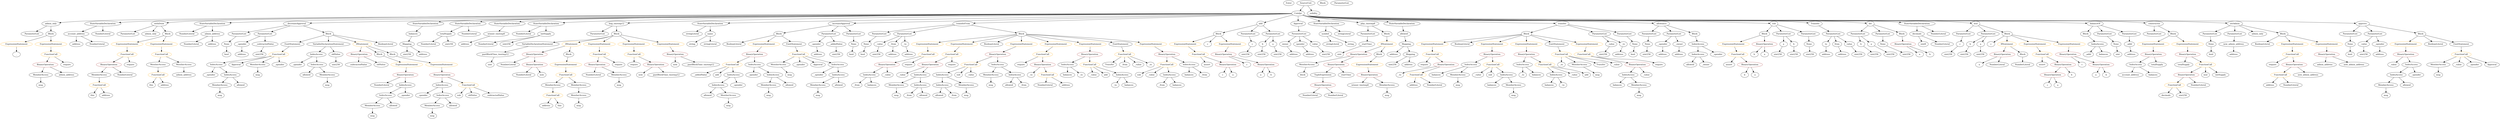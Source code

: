 strict digraph {
	graph [bb="0,0,14692,828"];
	node [label="\N"];
	Enter	[height=0.5,
		pos="7493.5,810",
		width=0.83628];
	FunctionCall_Unnamed_28	[color=orange,
		height=0.5,
		label=FunctionCall,
		pos="732.49,450",
		width=1.6125];
	BinaryOperation_Unnamed_30	[color=brown,
		height=0.5,
		label=BinaryOperation,
		pos="611.49,378",
		width=1.9867];
	FunctionCall_Unnamed_28 -> BinaryOperation_Unnamed_30	[pos="e,639.24,395.06 705.93,433.64 689.26,423.99 667.51,411.41 649.08,400.75"];
	Identifier_require_9	[color=black,
		height=0.5,
		label=require,
		pos="737.49,378",
		width=1.0026];
	FunctionCall_Unnamed_28 -> Identifier_require_9	[pos="e,736.27,396.1 733.72,431.7 734.25,424.41 734.87,415.73 735.45,407.54"];
	Identifier_balances_8	[color=black,
		height=0.5,
		label=balances,
		pos="6979.5,306",
		width=1.1828];
	TupleExpression_Unnamed	[color=black,
		height=0.5,
		label=TupleExpression,
		pos="7675.5,306",
		width=2.0422];
	BinaryOperation_Unnamed_21	[color=brown,
		height=0.5,
		label=BinaryOperation,
		pos="7675.5,234",
		width=1.9867];
	TupleExpression_Unnamed -> BinaryOperation_Unnamed_21	[pos="e,7675.5,252.1 7675.5,287.7 7675.5,280.41 7675.5,271.73 7675.5,263.54"];
	ExpressionStatement_Unnamed_20	[color=orange,
		height=0.5,
		label=ExpressionStatement,
		pos="2568.5,378",
		width=2.458];
	BinaryOperation_Unnamed_26	[color=brown,
		height=0.5,
		label=BinaryOperation,
		pos="2585.5,306",
		width=1.9867];
	ExpressionStatement_Unnamed_20 -> BinaryOperation_Unnamed_26	[pos="e,2581.3,324.1 2572.7,359.7 2574.5,352.32 2576.6,343.52 2578.6,335.25"];
	VariableDeclaration_account_address	[color=black,
		height=0.5,
		label=account_address,
		pos="429.49,594",
		width=2.056];
	ElementaryTypeName_address_1	[color=black,
		height=0.5,
		label=address,
		pos="429.49,522",
		width=1.0996];
	VariableDeclaration_account_address -> ElementaryTypeName_address_1	[pos="e,429.49,540.1 429.49,575.7 429.49,568.41 429.49,559.73 429.49,551.54"];
	NumberLiteral_Unnamed_2	[color=black,
		height=0.5,
		label=NumberLiteral,
		pos="550.49,522",
		width=1.765];
	VariableDeclaration_account_address -> NumberLiteral_Unnamed_2	[pos="e,523.27,538.74 457.25,576.94 473.89,567.31 495.26,554.95 513.34,544.49"];
	Identifier_msg_19	[color=black,
		height=0.5,
		label=msg,
		pos="1472.5,306",
		width=0.75];
	NumberLiteral_Unnamed	[color=black,
		height=0.5,
		label=NumberLiteral,
		pos="1097.5,522",
		width=1.765];
	VariableDeclaration_balances	[color=black,
		height=0.5,
		label=balances,
		pos="2354.5,594",
		width=1.1828];
	Mapping_Unnamed	[color=black,
		height=0.5,
		label=Mapping,
		pos="2349.5,522",
		width=1.2105];
	VariableDeclaration_balances -> Mapping_Unnamed	[pos="e,2350.7,540.1 2353.3,575.7 2352.7,568.41 2352.1,559.73 2351.5,551.54"];
	Identifier_balances_3	[color=black,
		height=0.5,
		label=balances,
		pos="8293.5,306",
		width=1.1828];
	VariableDeclarationStatement_Unnamed	[color=black,
		height=0.5,
		label=VariableDeclarationStatement,
		pos="3103.5,522",
		width=3.3174];
	VariableDeclaration_pastBlockTime_tmstmp12	[color=black,
		height=0.5,
		label=pastBlockTime_tmstmp12,
		pos="2807.5,450",
		width=3.0263];
	VariableDeclarationStatement_Unnamed -> VariableDeclaration_pastBlockTime_tmstmp12	[pos="e,2868.3,465.38 3041.1,506.24 2993.8,495.05 2928.7,479.66 2879.2,467.97"];
	ParameterList_Unnamed_11	[color=black,
		height=0.5,
		label=ParameterList,
		pos="13802,594",
		width=1.7095];
	Parameter_None_3	[color=black,
		height=0.5,
		label=None,
		pos="13802,522",
		width=0.85014];
	ParameterList_Unnamed_11 -> Parameter_None_3	[pos="e,13802,540.1 13802,575.7 13802,568.41 13802,559.73 13802,551.54"];
	FunctionCall_Unnamed_16	[color=orange,
		height=0.5,
		label=FunctionCall,
		pos="6806.5,378",
		width=1.6125];
	Identifier_sub_1	[color=black,
		height=0.5,
		label=sub,
		pos="6667.5,306",
		width=0.75];
	FunctionCall_Unnamed_16 -> Identifier_sub_1	[pos="e,6688.3,317.5 6777,362.15 6753.9,350.53 6721.9,334.41 6698.5,322.6"];
	Identifier__value_6	[color=black,
		height=0.5,
		label=_value,
		pos="6747.5,306",
		width=0.96103];
	FunctionCall_Unnamed_16 -> Identifier__value_6	[pos="e,6761,322.99 6792.5,360.41 6785.3,351.83 6776.3,341.19 6768.3,331.67"];
	IndexAccess_Unnamed_11	[color=black,
		height=0.5,
		label=IndexAccess,
		pos="6859.5,306",
		width=1.6402];
	FunctionCall_Unnamed_16 -> IndexAccess_Unnamed_11	[pos="e,6846.8,323.79 6819.3,360.05 6825.5,351.89 6833.1,341.91 6839.9,332.82"];
	ParameterList_Unnamed	[color=black,
		height=0.5,
		label=ParameterList,
		pos="12664,594",
		width=1.7095];
	ParameterList_Unnamed_13	[color=black,
		height=0.5,
		label=ParameterList,
		pos="9598.5,594",
		width=1.7095];
	Parameter_None_4	[color=black,
		height=0.5,
		label=None,
		pos="9583.5,522",
		width=0.85014];
	ParameterList_Unnamed_13 -> Parameter_None_4	[pos="e,9587.2,540.1 9594.8,575.7 9593.2,568.32 9591.3,559.52 9589.5,551.25"];
	IfStatement_Unnamed	[color=orange,
		height=0.5,
		label=IfStatement,
		pos="3293.5,522",
		width=1.4739];
	BinaryOperation_Unnamed_6	[color=brown,
		height=0.5,
		label=BinaryOperation,
		pos="3037.5,450",
		width=1.9867];
	IfStatement_Unnamed -> BinaryOperation_Unnamed_6	[pos="e,3084.5,463.84 3253.1,509.93 3245.9,507.95 3238.5,505.92 3231.5,504 3185.8,491.5 3134.1,477.37 3095.5,466.85"];
	Block_Unnamed_3	[color=black,
		height=0.5,
		label=Block,
		pos="3249.5,450",
		width=0.90558];
	IfStatement_Unnamed -> Block_Unnamed_3	[pos="e,3259.7,467.31 3282.8,504.05 3277.7,495.94 3271.5,486.04 3265.8,477.01"];
	Identifier_balances_10	[color=black,
		height=0.5,
		label=balances,
		pos="6211.5,306",
		width=1.1828];
	VariableDeclaration_to	[color=black,
		height=0.5,
		label=to,
		pos="10663,522",
		width=0.75];
	ElementaryTypeName_address_6	[color=black,
		height=0.5,
		label=address,
		pos="10673,450",
		width=1.0996];
	VariableDeclaration_to -> ElementaryTypeName_address_6	[pos="e,10671,468.1 10666,503.7 10667,496.32 10668,487.52 10669,479.25"];
	Block_Unnamed_17	[color=black,
		height=0.5,
		label=Block,
		pos="7697.5,810",
		width=0.90558];
	NumberLiteral_Unnamed_11	[color=black,
		height=0.5,
		label=NumberLiteral,
		pos="3360.5,306",
		width=1.765];
	MemberAccess_Unnamed_21	[color=black,
		height=0.5,
		label=MemberAccess,
		pos="2504.5,90",
		width=1.9174];
	Identifier_msg_18	[color=black,
		height=0.5,
		label=msg,
		pos="2504.5,18",
		width=0.75];
	MemberAccess_Unnamed_21 -> Identifier_msg_18	[pos="e,2504.5,36.104 2504.5,71.697 2504.5,64.407 2504.5,55.726 2504.5,47.536"];
	Identifier__value_10	[color=black,
		height=0.5,
		label=_value,
		pos="14047,378",
		width=0.96103];
	MemberAccess_Unnamed_11	[color=black,
		height=0.5,
		label=MemberAccess,
		pos="14002,234",
		width=1.9174];
	Identifier_msg_9	[color=black,
		height=0.5,
		label=msg,
		pos="14002,162",
		width=0.75];
	MemberAccess_Unnamed_11 -> Identifier_msg_9	[pos="e,14002,180.1 14002,215.7 14002,208.41 14002,199.73 14002,191.54"];
	MemberAccess_Unnamed_15	[color=black,
		height=0.5,
		label=MemberAccess,
		pos="4413.5,234",
		width=1.9174];
	Identifier_msg_12	[color=black,
		height=0.5,
		label=msg,
		pos="4413.5,162",
		width=0.75];
	MemberAccess_Unnamed_15 -> Identifier_msg_12	[pos="e,4413.5,180.1 4413.5,215.7 4413.5,208.41 4413.5,199.73 4413.5,191.54"];
	ParameterList_Unnamed_3	[color=black,
		height=0.5,
		label=ParameterList,
		pos="3439.5,594",
		width=1.7095];
	VariableDeclaration_totalSupply	[color=black,
		height=0.5,
		label=totalSupply,
		pos="2533.5,594",
		width=1.4739];
	NumberLiteral_Unnamed_8	[color=black,
		height=0.5,
		label=NumberLiteral,
		pos="2474.5,522",
		width=1.765];
	VariableDeclaration_totalSupply -> NumberLiteral_Unnamed_8	[pos="e,2488.8,539.96 2519.5,576.41 2512.5,568.08 2503.8,557.8 2496,548.49"];
	ElementaryTypeName_uint256_2	[color=black,
		height=0.5,
		label=uint256,
		pos="2593.5,522",
		width=1.0442];
	VariableDeclaration_totalSupply -> ElementaryTypeName_uint256_2	[pos="e,2579.8,538.99 2547.7,576.41 2555.1,567.83 2564.2,557.19 2572.3,547.67"];
	Identifier__value_1	[color=black,
		height=0.5,
		label=_value,
		pos="8545.5,306",
		width=0.96103];
	ElementaryTypeName_string	[color=black,
		height=0.5,
		label=string,
		pos="3981.5,522",
		width=0.864];
	Parameter_startTime	[color=black,
		height=0.5,
		label=startTime,
		pos="7946.5,522",
		width=1.266];
	ElementaryTypeName_uint_2	[color=black,
		height=0.5,
		label=uint,
		pos="7778.5,450",
		width=0.75];
	Parameter_startTime -> ElementaryTypeName_uint_2	[pos="e,7799.7,461.28 7914.5,508.78 7887.7,498.36 7848.3,482.77 7814.5,468 7813,467.34 7811.4,466.66 7809.9,465.97"];
	Identifier_msg_10	[color=black,
		height=0.5,
		label=msg,
		pos="14317,306",
		width=0.75];
	ExpressionStatement_Unnamed_1	[color=orange,
		height=0.5,
		label=ExpressionStatement,
		pos="12662,522",
		width=2.458];
	BinaryOperation_Unnamed_2	[color=brown,
		height=0.5,
		label=BinaryOperation,
		pos="12666,450",
		width=1.9867];
	ExpressionStatement_Unnamed_1 -> BinaryOperation_Unnamed_2	[pos="e,12666,468.1 12663,503.7 12664,496.41 12664,487.73 12665,479.54"];
	ElementaryTypeName_uint256_6	[color=black,
		height=0.5,
		label=uint256,
		pos="8078.5,378",
		width=1.0442];
	Identifier__value_5	[color=black,
		height=0.5,
		label=_value,
		pos="5185.5,306",
		width=0.96103];
	ModifierDefinition_admin_only	[color=black,
		height=0.5,
		label=admin_only,
		pos="283.49,666",
		width=1.5016];
	ParameterList_Unnamed_19	[color=black,
		height=0.5,
		label=ParameterList,
		pos="171.49,594",
		width=1.7095];
	ModifierDefinition_admin_only -> ParameterList_Unnamed_19	[pos="e,196.79,610.81 258.91,649.64 243.51,640.02 223.44,627.47 206.4,616.82"];
	Block_Unnamed_14	[color=black,
		height=0.5,
		label=Block,
		pos="283.49,594",
		width=0.90558];
	ModifierDefinition_admin_only -> Block_Unnamed_14	[pos="e,283.49,612.1 283.49,647.7 283.49,640.41 283.49,631.73 283.49,623.54"];
	Parameter__spender_2	[color=black,
		height=0.5,
		label=_spender,
		pos="4689.5,522",
		width=1.2521];
	ElementaryTypeName_address_20	[color=black,
		height=0.5,
		label=address,
		pos="4703.5,450",
		width=1.0996];
	Parameter__spender_2 -> ElementaryTypeName_address_20	[pos="e,4700.1,468.1 4692.9,503.7 4694.4,496.32 4696.2,487.52 4697.8,479.25"];
	ExpressionStatement_Unnamed_11	[color=orange,
		height=0.5,
		label=ExpressionStatement,
		pos="5380.5,522",
		width=2.458];
	FunctionCall_Unnamed_14	[color=orange,
		height=0.5,
		label=FunctionCall,
		pos="5380.5,450",
		width=1.6125];
	ExpressionStatement_Unnamed_11 -> FunctionCall_Unnamed_14	[pos="e,5380.5,468.1 5380.5,503.7 5380.5,496.41 5380.5,487.73 5380.5,479.54"];
	IndexAccess_Unnamed_19	[color=black,
		height=0.5,
		label=IndexAccess,
		pos="14065,306",
		width=1.6402];
	IndexAccess_Unnamed_19 -> MemberAccess_Unnamed_11	[pos="e,14018,251.96 14051,288.41 14043,280.08 14034,269.8 14025,260.49"];
	Identifier_allowed_3	[color=black,
		height=0.5,
		label=allowed,
		pos="14128,234",
		width=1.0858];
	IndexAccess_Unnamed_19 -> Identifier_allowed_3	[pos="e,14114,250.99 14080,288.41 14088,279.74 14098,268.97 14107,259.38"];
	NumberLiteral_Unnamed_15	[color=black,
		height=0.5,
		label=NumberLiteral,
		pos="6076.5,234",
		width=1.765];
	Block_Unnamed_10	[color=black,
		height=0.5,
		label=Block,
		pos="4476.5,594",
		width=0.90558];
	BooleanLiteral_Unnamed_3	[color=black,
		height=0.5,
		label=BooleanLiteral,
		pos="4220.5,522",
		width=1.7788];
	Block_Unnamed_10 -> BooleanLiteral_Unnamed_3	[pos="e,4265.1,535.2 4447.6,585.11 4406.1,573.76 4328.8,552.61 4276,538.17"];
	ExpressionStatement_Unnamed_18	[color=orange,
		height=0.5,
		label=ExpressionStatement,
		pos="4391.5,522",
		width=2.458];
	Block_Unnamed_10 -> ExpressionStatement_Unnamed_18	[pos="e,4412.1,539.95 4458.9,578.5 4447.9,569.47 4433.6,557.64 4420.9,547.23"];
	EmitStatement_Unnamed_3	[color=black,
		height=0.5,
		label=EmitStatement,
		pos="4562.5,522",
		width=1.7788];
	Block_Unnamed_10 -> EmitStatement_Unnamed_3	[pos="e,4542.3,539.45 4494.3,578.5 4505.7,569.26 4520.6,557.07 4533.6,546.47"];
	Identifier_sub	[color=black,
		height=0.5,
		label=sub,
		pos="8625.5,306",
		width=0.75];
	ElementaryTypeName_address_13	[color=black,
		height=0.5,
		label=address,
		pos="5167.5,450",
		width=1.0996];
	MemberAccess_Unnamed_17	[color=black,
		height=0.5,
		label=MemberAccess,
		pos="4472.5,378",
		width=1.9174];
	Identifier_msg_14	[color=black,
		height=0.5,
		label=msg,
		pos="4545.5,306",
		width=0.75];
	MemberAccess_Unnamed_17 -> Identifier_msg_14	[pos="e,4530.8,321.11 4489.8,360.41 4499.6,350.97 4512.1,339.03 4522.7,328.83"];
	ElementaryTypeName_address	[color=black,
		height=0.5,
		label=address,
		pos="1218.5,522",
		width=1.0996];
	FunctionCall_Unnamed_27	[color=orange,
		height=0.5,
		label=FunctionCall,
		pos="13399,306",
		width=1.6125];
	ElementaryTypeName_address_23	[color=black,
		height=0.5,
		label=address,
		pos="13338,234",
		width=1.0996];
	FunctionCall_Unnamed_27 -> ElementaryTypeName_address_23	[pos="e,13352,250.99 13385,288.41 13377,279.74 13368,268.97 13360,259.38"];
	NumberLiteral_Unnamed_19	[color=black,
		height=0.5,
		label=NumberLiteral,
		pos="13459,234",
		width=1.765];
	FunctionCall_Unnamed_27 -> NumberLiteral_Unnamed_19	[pos="e,13445,251.96 13414,288.41 13421,280.08 13430,269.8 13438,260.49"];
	MemberAccess_Unnamed_25	[color=black,
		height=0.5,
		label=MemberAccess,
		pos="587.49,306",
		width=1.9174];
	BinaryOperation_Unnamed_30 -> MemberAccess_Unnamed_25	[pos="e,593.35,324.1 605.56,359.7 603,352.24 599.94,343.32 597.08,334.97"];
	NumberLiteral_Unnamed_20	[color=black,
		height=0.5,
		label=NumberLiteral,
		pos="738.49,306",
		width=1.765];
	BinaryOperation_Unnamed_30 -> NumberLiteral_Unnamed_20	[pos="e,710.22,322.58 640.31,361.12 658.05,351.34 681,338.69 700.25,328.07"];
	Identifier__to	[color=black,
		height=0.5,
		label=_to,
		pos="8071.5,306",
		width=0.75];
	ElementaryTypeName_bool_5	[color=black,
		height=0.5,
		label=bool,
		pos="12994,450",
		width=0.76697];
	ParameterList_Unnamed_4	[color=black,
		height=0.5,
		label=ParameterList,
		pos="10722,594",
		width=1.7095];
	ParameterList_Unnamed_4 -> VariableDeclaration_to	[pos="e,10676,537.89 10708,576.05 10701,567.22 10692,556.28 10683,546.63"];
	VariableDeclaration_from	[color=black,
		height=0.5,
		label=from,
		pos="10737,522",
		width=0.7947];
	ParameterList_Unnamed_4 -> VariableDeclaration_from	[pos="e,10734,540.1 10726,575.7 10728,568.32 10730,559.52 10731,551.25"];
	VariableDeclaration_value	[color=black,
		height=0.5,
		label=value,
		pos="10813,522",
		width=0.82242];
	ParameterList_Unnamed_4 -> VariableDeclaration_value	[pos="e,10796,536.79 10744,576.76 10756,566.92 10773,554.26 10787,543.7"];
	Identifier_allowed_8	[color=black,
		height=0.5,
		label=allowed,
		pos="1771.5,306",
		width=1.0858];
	Identifier_a_6	[color=black,
		height=0.5,
		label=a,
		pos="7370.5,306",
		width=0.75];
	Identifier_totalSupply	[color=black,
		height=0.5,
		label=totalSupply,
		pos="12839,378",
		width=1.4739];
	StateVariableDeclaration_Unnamed_1	[color=black,
		height=0.5,
		label=StateVariableDeclaration,
		pos="585.49,666",
		width=2.8184];
	StateVariableDeclaration_Unnamed_1 -> VariableDeclaration_account_address	[pos="e,463.6,610.31 549.31,648.76 526.8,638.67 497.71,625.61 473.83,614.89"];
	NumberLiteral_Unnamed_3	[color=black,
		height=0.5,
		label=NumberLiteral,
		pos="585.49,594",
		width=1.765];
	StateVariableDeclaration_Unnamed_1 -> NumberLiteral_Unnamed_3	[pos="e,585.49,612.1 585.49,647.7 585.49,640.41 585.49,631.73 585.49,623.54"];
	ElementaryTypeName_uint_1	[color=black,
		height=0.5,
		label=uint,
		pos="2775.5,378",
		width=0.75];
	FunctionCall_Unnamed_4	[color=orange,
		height=0.5,
		label=FunctionCall,
		pos="3215.5,306",
		width=1.6125];
	MemberAccess_Unnamed_3	[color=black,
		height=0.5,
		label=MemberAccess,
		pos="3144.5,234",
		width=1.9174];
	FunctionCall_Unnamed_4 -> MemberAccess_Unnamed_3	[pos="e,3161.2,251.47 3198.7,288.41 3189.9,279.78 3179,269.06 3169.3,259.5"];
	MemberAccess_Unnamed_1	[color=black,
		height=0.5,
		label=MemberAccess,
		pos="3300.5,234",
		width=1.9174];
	FunctionCall_Unnamed_4 -> MemberAccess_Unnamed_1	[pos="e,3280.3,251.63 3235.2,288.76 3246,279.88 3259.6,268.71 3271.5,258.85"];
	FunctionCall_Unnamed_32	[color=orange,
		height=0.5,
		label=FunctionCall,
		pos="11994,450",
		width=1.6125];
	Identifier_assert	[color=black,
		height=0.5,
		label=assert,
		pos="11994,378",
		width=0.89172];
	FunctionCall_Unnamed_32 -> Identifier_assert	[pos="e,11994,396.1 11994,431.7 11994,424.41 11994,415.73 11994,407.54"];
	BinaryOperation_Unnamed_34	[color=brown,
		height=0.5,
		label=BinaryOperation,
		pos="12116,378",
		width=1.9867];
	FunctionCall_Unnamed_32 -> BinaryOperation_Unnamed_34	[pos="e,12089,394.81 12021,433.64 12038,423.93 12060,411.23 12079,400.52"];
	ParameterList_Unnamed_18	[color=black,
		height=0.5,
		label=ParameterList,
		pos="1394.5,594",
		width=1.7095];
	Parameter_None_6	[color=black,
		height=0.5,
		label=None,
		pos="1306.5,522",
		width=0.85014];
	ParameterList_Unnamed_18 -> Parameter_None_6	[pos="e,1324.1,537.02 1374.1,576.76 1361.8,566.99 1346,554.43 1332.8,543.91"];
	NumberLiteral_Unnamed_13	[color=black,
		height=0.5,
		label=NumberLiteral,
		pos="2884.5,378",
		width=1.765];
	Identifier__to_3	[color=black,
		height=0.5,
		label=_to,
		pos="9071.5,378",
		width=0.75];
	Parameter__addedValue	[color=black,
		height=0.5,
		label=_addedValue,
		pos="4812.5,522",
		width=1.6541];
	ElementaryTypeName_uint256_11	[color=black,
		height=0.5,
		label=uint256,
		pos="4812.5,450",
		width=1.0442];
	Parameter__addedValue -> ElementaryTypeName_uint256_11	[pos="e,4812.5,468.1 4812.5,503.7 4812.5,496.41 4812.5,487.73 4812.5,479.54"];
	Identifier_require_2	[color=black,
		height=0.5,
		label=require,
		pos="8267.5,378",
		width=1.0026];
	VariableDeclaration_owner	[color=black,
		height=0.5,
		label=owner,
		pos="7466.5,522",
		width=0.93331];
	ElementaryTypeName_address_11	[color=black,
		height=0.5,
		label=address,
		pos="7503.5,450",
		width=1.0996];
	VariableDeclaration_owner -> ElementaryTypeName_address_11	[pos="e,7494.5,467.96 7475.3,504.41 7479.4,496.51 7484.5,486.85 7489.3,477.94"];
	BinaryOperation_Unnamed_11	[color=brown,
		height=0.5,
		label=BinaryOperation,
		pos="8865.5,450",
		width=1.9867];
	IndexAccess_Unnamed_5	[color=black,
		height=0.5,
		label=IndexAccess,
		pos="8833.5,378",
		width=1.6402];
	BinaryOperation_Unnamed_11 -> IndexAccess_Unnamed_5	[pos="e,8841.3,396.1 8857.6,431.7 8854.1,424.07 8849.9,414.92 8846,406.4"];
	FunctionCall_Unnamed_10	[color=orange,
		height=0.5,
		label=FunctionCall,
		pos="8968.5,378",
		width=1.6125];
	BinaryOperation_Unnamed_11 -> FunctionCall_Unnamed_10	[pos="e,8945.2,394.83 8889.6,432.59 8903.4,423.24 8920.8,411.4 8935.8,401.23"];
	IndexAccess_Unnamed_18	[color=black,
		height=0.5,
		label=IndexAccess,
		pos="14159,378",
		width=1.6402];
	IndexAccess_Unnamed_18 -> IndexAccess_Unnamed_19	[pos="e,14087,323.06 14138,361.12 14126,351.87 14110,340.07 14096,329.84"];
	Identifier__spender	[color=black,
		height=0.5,
		label=_spender,
		pos="14187,306",
		width=1.2521];
	IndexAccess_Unnamed_18 -> Identifier__spender	[pos="e,14181,324.1 14166,359.7 14169,352.15 14173,343.12 14176,334.68"];
	FunctionDefinition_withDraw	[color=black,
		height=0.5,
		label=withDraw,
		pos="915.49,666",
		width=1.2798];
	ParameterList_Unnamed_22	[color=black,
		height=0.5,
		label=ParameterList,
		pos="728.49,594",
		width=1.7095];
	FunctionDefinition_withDraw -> ParameterList_Unnamed_22	[pos="e,765.17,608.73 882.92,652.81 853.27,641.71 809.14,625.19 775.64,612.65"];
	ModifierInvocation_admin_only_1	[color=black,
		height=0.5,
		label=admin_only,
		pos="862.49,594",
		width=1.5016];
	FunctionDefinition_withDraw -> ModifierInvocation_admin_only_1	[pos="e,875.33,611.96 902.93,648.41 896.75,640.25 889.16,630.22 882.22,621.07"];
	Block_Unnamed_16	[color=black,
		height=0.5,
		label=Block,
		pos="967.49,594",
		width=0.90558];
	FunctionDefinition_withDraw -> Block_Unnamed_16	[pos="e,955.61,610.99 927.81,648.41 934.12,639.92 941.93,629.41 948.94,619.96"];
	Identifier_require_8	[color=black,
		height=0.5,
		label=require,
		pos="13354,378",
		width=1.0026];
	BinaryOperation_Unnamed_39	[color=brown,
		height=0.5,
		label=BinaryOperation,
		pos="7095.5,450",
		width=1.9867];
	Identifier_c_3	[color=black,
		height=0.5,
		label=c,
		pos="7289.5,378",
		width=0.75];
	BinaryOperation_Unnamed_39 -> Identifier_c_3	[pos="e,7268.4,389.49 7140.3,435.53 7172.2,425.55 7215.9,411.12 7253.5,396 7255,395.39 7256.6,394.74 7258.1,394.08"];
	BinaryOperation_Unnamed_40	[color=brown,
		height=0.5,
		label=BinaryOperation,
		pos="7406.5,378",
		width=1.9867];
	BinaryOperation_Unnamed_39 -> BinaryOperation_Unnamed_40	[pos="e,7354.5,390.7 7147.5,437.28 7201.4,425.15 7285.7,406.19 7343.4,393.21"];
	BinaryOperation_Unnamed_9	[color=brown,
		height=0.5,
		label=BinaryOperation,
		pos="9533.5,378",
		width=1.9867];
	IndexAccess_Unnamed_2	[color=black,
		height=0.5,
		label=IndexAccess,
		pos="9477.5,306",
		width=1.6402];
	BinaryOperation_Unnamed_9 -> IndexAccess_Unnamed_2	[pos="e,9490.9,323.79 9519.9,360.05 9513.3,351.8 9505.2,341.7 9497.9,332.54"];
	Identifier__value	[color=black,
		height=0.5,
		label=_value,
		pos="9589.5,306",
		width=0.96103];
	BinaryOperation_Unnamed_9 -> Identifier__value	[pos="e,9576.8,322.83 9547,360.05 9553.8,351.56 9562.2,341.11 9569.7,331.73"];
	Parameter__addr	[color=black,
		height=0.5,
		label=_addr,
		pos="12523,522",
		width=0.90558];
	ElementaryTypeName_address_3	[color=black,
		height=0.5,
		label=address,
		pos="12537,450",
		width=1.0996];
	Parameter__addr -> ElementaryTypeName_address_3	[pos="e,12534,468.1 12527,503.7 12528,496.32 12530,487.52 12532,479.25"];
	MemberAccess_Unnamed_27	[color=black,
		height=0.5,
		label=MemberAccess,
		pos="884.49,378",
		width=1.9174];
	FunctionCall_Unnamed_31	[color=orange,
		height=0.5,
		label=FunctionCall,
		pos="884.49,306",
		width=1.6125];
	MemberAccess_Unnamed_27 -> FunctionCall_Unnamed_31	[pos="e,884.49,324.1 884.49,359.7 884.49,352.41 884.49,343.73 884.49,335.54"];
	BinaryOperation_Unnamed_36	[color=brown,
		height=0.5,
		label=BinaryOperation,
		pos="11156,522",
		width=1.9867];
	Identifier_a_3	[color=black,
		height=0.5,
		label=a,
		pos="11227,450",
		width=0.75];
	BinaryOperation_Unnamed_36 -> Identifier_a_3	[pos="e,11213,465.42 11174,504.05 11183,494.82 11195,483.29 11205,473.33"];
	Identifier_b_2	[color=black,
		height=0.5,
		label=b,
		pos="11299,450",
		width=0.75];
	BinaryOperation_Unnamed_36 -> Identifier_b_2	[pos="e,11278,461.5 11188,505.46 11212,493.87 11244,478.09 11268,466.5"];
	StateVariableDeclaration_Unnamed	[color=black,
		height=0.5,
		label=StateVariableDeclaration,
		pos="1230.5,666",
		width=2.8184];
	NumberLiteral_Unnamed_1	[color=black,
		height=0.5,
		label=NumberLiteral,
		pos="1081.5,594",
		width=1.765];
	StateVariableDeclaration_Unnamed -> NumberLiteral_Unnamed_1	[pos="e,1113.3,609.95 1195.9,648.76 1174.3,638.61 1146.3,625.46 1123.4,614.7"];
	VariableDeclaration_admin_address	[color=black,
		height=0.5,
		label=admin_address,
		pos="1230.5,594",
		width=1.862];
	StateVariableDeclaration_Unnamed -> VariableDeclaration_admin_address	[pos="e,1230.5,612.1 1230.5,647.7 1230.5,640.41 1230.5,631.73 1230.5,623.54"];
	BinaryOperation_Unnamed_14	[color=brown,
		height=0.5,
		label=BinaryOperation,
		pos="5365.5,378",
		width=1.9867];
	BinaryOperation_Unnamed_14 -> Identifier__value_5	[pos="e,5212.6,317.56 5327.8,362.33 5297.1,350.4 5254,333.66 5223.3,321.72"];
	IndexAccess_Unnamed_8	[color=black,
		height=0.5,
		label=IndexAccess,
		pos="5297.5,306",
		width=1.6402];
	BinaryOperation_Unnamed_14 -> IndexAccess_Unnamed_8	[pos="e,5313.8,323.79 5349,360.05 5340.8,351.63 5330.8,341.28 5321.7,331.97"];
	BinaryOperation_Unnamed_6 -> NumberLiteral_Unnamed_13	[pos="e,2916.9,393.85 3003.9,433.64 2981.4,423.33 2951.5,409.66 2927.3,398.58"];
	BinaryOperation_Unnamed_7	[color=brown,
		height=0.5,
		label=BinaryOperation,
		pos="3037.5,378",
		width=1.9867];
	BinaryOperation_Unnamed_6 -> BinaryOperation_Unnamed_7	[pos="e,3037.5,396.1 3037.5,431.7 3037.5,424.41 3037.5,415.73 3037.5,407.54"];
	ExpressionStatement_Unnamed_12	[color=orange,
		height=0.5,
		label=ExpressionStatement,
		pos="5575.5,522",
		width=2.458];
	FunctionCall_Unnamed_15	[color=orange,
		height=0.5,
		label=FunctionCall,
		pos="5514.5,450",
		width=1.6125];
	ExpressionStatement_Unnamed_12 -> FunctionCall_Unnamed_15	[pos="e,5529.1,467.79 5560.7,504.05 5553.5,495.71 5544.5,485.49 5536.5,476.25"];
	FunctionCall_Unnamed_1	[color=orange,
		height=0.5,
		label=FunctionCall,
		pos="12781,234",
		width=1.6125];
	Identifier_decimals	[color=black,
		height=0.5,
		label=decimals,
		pos="12732,162",
		width=1.1967];
	FunctionCall_Unnamed_1 -> Identifier_decimals	[pos="e,12744,179.79 12770,216.05 12764,207.97 12757,198.12 12751,189.11"];
	ElementaryTypeName_uint256_3	[color=black,
		height=0.5,
		label=uint256,
		pos="12831,162",
		width=1.0442];
	FunctionCall_Unnamed_1 -> ElementaryTypeName_uint256_3	[pos="e,12820,179.31 12794,216.05 12800,207.77 12807,197.62 12813,188.42"];
	Identifier_c_2	[color=black,
		height=0.5,
		label=c,
		pos="11709,522",
		width=0.75];
	BooleanLiteral_Unnamed_5	[color=black,
		height=0.5,
		label=BooleanLiteral,
		pos="13299,522",
		width=1.7788];
	Parameter__spender_3	[color=black,
		height=0.5,
		label=_spender,
		pos="1400.5,522",
		width=1.2521];
	ElementaryTypeName_address_21	[color=black,
		height=0.5,
		label=address,
		pos="1395.5,450",
		width=1.0996];
	Parameter__spender_3 -> ElementaryTypeName_address_21	[pos="e,1396.7,468.1 1399.3,503.7 1398.7,496.41 1398.1,487.73 1397.5,479.54"];
	Identifier_require_1	[color=black,
		height=0.5,
		label=require,
		pos="3609.5,378",
		width=1.0026];
	IndexAccess_Unnamed	[color=black,
		height=0.5,
		label=IndexAccess,
		pos="12569,378",
		width=1.6402];
	BinaryOperation_Unnamed_2 -> IndexAccess_Unnamed	[pos="e,12592,394.91 12644,432.76 12631,423.51 12615,411.77 12601,401.63"];
	Identifier_totalSupply_1	[color=black,
		height=0.5,
		label=totalSupply,
		pos="12699,378",
		width=1.4739];
	BinaryOperation_Unnamed_2 -> Identifier_totalSupply_1	[pos="e,12691,396.1 12675,431.7 12678,424.07 12683,414.92 12687,406.4"];
	NumberLiteral_Unnamed_17	[color=black,
		height=0.5,
		label=NumberLiteral,
		pos="7602.5,162",
		width=1.765];
	ElementaryTypeName_bool_1	[color=black,
		height=0.5,
		label=bool,
		pos="4989.5,450",
		width=0.76697];
	Identifier_b_3	[color=black,
		height=0.5,
		label=b,
		pos="10167,306",
		width=0.75];
	ElementaryTypeName_address_12	[color=black,
		height=0.5,
		label=address,
		pos="7600.5,450",
		width=1.0996];
	FunctionCall_Unnamed_29	[color=orange,
		height=0.5,
		label=FunctionCall,
		pos="587.49,234",
		width=1.6125];
	Identifier_this_1	[color=black,
		height=0.5,
		label=this,
		pos="544.49,162",
		width=0.75];
	FunctionCall_Unnamed_29 -> Identifier_this_1	[pos="e,554.21,178.83 577.08,216.05 572.02,207.82 565.84,197.76 560.22,188.61"];
	ElementaryTypeName_address_24	[color=black,
		height=0.5,
		label=address,
		pos="629.49,162",
		width=1.0996];
	FunctionCall_Unnamed_29 -> ElementaryTypeName_address_24	[pos="e,619.42,179.79 597.66,216.05 602.45,208.06 608.29,198.33 613.65,189.4"];
	Identifier_assert_1	[color=black,
		height=0.5,
		label=assert,
		pos="10081,378",
		width=0.89172];
	Identifier__addedValue	[color=black,
		height=0.5,
		label=_addedValue,
		pos="3988.5,306",
		width=1.6541];
	Identifier_now	[color=black,
		height=0.5,
		label=now,
		pos="3636.5,306",
		width=0.75];
	IndexAccess_Unnamed_6	[color=black,
		height=0.5,
		label=IndexAccess,
		pos="9041.5,306",
		width=1.6402];
	Identifier_balances_6	[color=black,
		height=0.5,
		label=balances,
		pos="8997.5,234",
		width=1.1828];
	IndexAccess_Unnamed_6 -> Identifier_balances_6	[pos="e,9008,251.79 9030.8,288.05 9025.8,280.06 9019.7,270.33 9014.1,261.4"];
	Identifier__to_2	[color=black,
		height=0.5,
		label=_to,
		pos="9085.5,234",
		width=0.75];
	IndexAccess_Unnamed_6 -> Identifier__to_2	[pos="e,9075.5,250.83 9052.1,288.05 9057.4,279.73 9063.8,269.54 9069.6,260.32"];
	EmitStatement_Unnamed_4	[color=black,
		height=0.5,
		label=EmitStatement,
		pos="1697.5,522",
		width=1.7788];
	FunctionCall_Unnamed_24	[color=orange,
		height=0.5,
		label=FunctionCall,
		pos="1604.5,450",
		width=1.6125];
	EmitStatement_Unnamed_4 -> FunctionCall_Unnamed_24	[pos="e,1625.9,467.15 1675.9,504.76 1663.7,495.58 1648.2,483.94 1634.8,473.84"];
	ParameterList_Unnamed_7	[color=black,
		height=0.5,
		label=ParameterList,
		pos="7554.5,594",
		width=1.7095];
	ParameterList_Unnamed_7 -> VariableDeclaration_owner	[pos="e,7484.7,537.48 7534.1,576.76 7522.1,567.21 7506.7,555.01 7493.7,544.64"];
	VariableDeclaration_spender	[color=black,
		height=0.5,
		label=spender,
		pos="7558.5,522",
		width=1.1135];
	ParameterList_Unnamed_7 -> VariableDeclaration_spender	[pos="e,7557.5,540.1 7555.5,575.7 7555.9,568.41 7556.4,559.73 7556.9,551.54"];
	VariableDeclaration_value_1	[color=black,
		height=0.5,
		label=value,
		pos="7646.5,522",
		width=0.82242];
	ParameterList_Unnamed_7 -> VariableDeclaration_value_1	[pos="e,7628.7,536.56 7575.8,576.76 7588.9,566.85 7605.6,554.09 7619.6,543.49"];
	Identifier__to_4	[color=black,
		height=0.5,
		label=_to,
		pos="5989.5,306",
		width=0.75];
	Identifier_a	[color=black,
		height=0.5,
		label=a,
		pos="11626,378",
		width=0.75];
	Parameter_None_5	[color=black,
		height=0.5,
		label=None,
		pos="4920.5,522",
		width=0.85014];
	ElementaryTypeName_bool_3	[color=black,
		height=0.5,
		label=bool,
		pos="4916.5,450",
		width=0.76697];
	Parameter_None_5 -> ElementaryTypeName_bool_3	[pos="e,4917.5,468.1 4919.5,503.7 4919.1,496.41 4918.6,487.73 4918.1,479.54"];
	FunctionCall_Unnamed_22	[color=orange,
		height=0.5,
		label=FunctionCall,
		pos="4587.5,450",
		width=1.6125];
	FunctionCall_Unnamed_22 -> MemberAccess_Unnamed_17	[pos="e,4498.7,394.98 4562,433.46 4546.3,423.9 4525.9,411.5 4508.5,400.94"];
	Identifier__spender_5	[color=black,
		height=0.5,
		label=_spender,
		pos="4604.5,378",
		width=1.2521];
	FunctionCall_Unnamed_22 -> Identifier__spender_5	[pos="e,4600.3,396.1 4591.7,431.7 4593.5,424.32 4595.6,415.52 4597.6,407.25"];
	Identifier_Approval_1	[color=black,
		height=0.5,
		label=Approval,
		pos="4713.5,378",
		width=1.266];
	FunctionCall_Unnamed_22 -> Identifier_Approval_1	[pos="e,4687.9,393.21 4614.8,433.81 4633.3,423.54 4657.9,409.87 4677.9,398.75"];
	IndexAccess_Unnamed_26	[color=black,
		height=0.5,
		label=IndexAccess,
		pos="4836.5,378",
		width=1.6402];
	FunctionCall_Unnamed_22 -> IndexAccess_Unnamed_26	[pos="e,4794.4,390.84 4629.4,437.2 4671.8,425.29 4737.4,406.85 4783.4,393.92"];
	BinaryOperation_Unnamed_10	[color=brown,
		height=0.5,
		label=BinaryOperation,
		pos="8670.5,450",
		width=1.9867];
	IndexAccess_Unnamed_3	[color=black,
		height=0.5,
		label=IndexAccess,
		pos="8542.5,378",
		width=1.6402];
	BinaryOperation_Unnamed_10 -> IndexAccess_Unnamed_3	[pos="e,8570.1,394.1 8641.4,433.12 8623.2,423.15 8599.6,410.21 8579.9,399.48"];
	FunctionCall_Unnamed_9	[color=orange,
		height=0.5,
		label=FunctionCall,
		pos="8677.5,378",
		width=1.6125];
	BinaryOperation_Unnamed_10 -> FunctionCall_Unnamed_9	[pos="e,8675.8,396.1 8672.2,431.7 8672.9,424.41 8673.8,415.73 8674.6,407.54"];
	ElementaryTypeName_uint256_7	[color=black,
		height=0.5,
		label=uint256,
		pos="7695.5,450",
		width=1.0442];
	BinaryOperation_Unnamed	[color=brown,
		height=0.5,
		label=BinaryOperation,
		pos="12857,450",
		width=1.9867];
	BinaryOperation_Unnamed -> Identifier_totalSupply	[pos="e,12844,396.1 12853,431.7 12851,424.32 12849,415.52 12847,407.25"];
	FunctionCall_Unnamed	[color=orange,
		height=0.5,
		label=FunctionCall,
		pos="12968,378",
		width=1.6125];
	BinaryOperation_Unnamed -> FunctionCall_Unnamed	[pos="e,12944,394.67 12883,432.76 12898,423.18 12918,410.92 12934,400.53"];
	FunctionCall_Unnamed_5	[color=orange,
		height=0.5,
		label=FunctionCall,
		pos="3144.5,162",
		width=1.6125];
	ElementaryTypeName_address_4	[color=black,
		height=0.5,
		label=address,
		pos="3101.5,90",
		width=1.0996];
	FunctionCall_Unnamed_5 -> ElementaryTypeName_address_4	[pos="e,3111.8,107.79 3134.1,144.05 3129.2,136.06 3123.2,126.33 3117.7,117.4"];
	Identifier_this	[color=black,
		height=0.5,
		label=this,
		pos="3186.5,90",
		width=0.75];
	FunctionCall_Unnamed_5 -> Identifier_this	[pos="e,3177,106.83 3154.7,144.05 3159.6,135.82 3165.6,125.76 3171.1,116.61"];
	Identifier__from_2	[color=black,
		height=0.5,
		label=_from,
		pos="7073.5,306",
		width=0.93331];
	ElementaryTypeName_uint256_16	[color=black,
		height=0.5,
		label=uint256,
		pos="11447,450",
		width=1.0442];
	MemberAccess_Unnamed_8	[color=black,
		height=0.5,
		label=MemberAccess,
		pos="5151.5,234",
		width=1.9174];
	Identifier_msg_6	[color=black,
		height=0.5,
		label=msg,
		pos="5147.5,162",
		width=0.75];
	MemberAccess_Unnamed_8 -> Identifier_msg_6	[pos="e,5148.5,180.1 5150.5,215.7 5150.1,208.41 5149.6,199.73 5149.1,191.54"];
	IndexAccess_Unnamed_31	[color=black,
		height=0.5,
		label=IndexAccess,
		pos="2240.5,162",
		width=1.6402];
	MemberAccess_Unnamed_20	[color=black,
		height=0.5,
		label=MemberAccess,
		pos="2202.5,90",
		width=1.9174];
	IndexAccess_Unnamed_31 -> MemberAccess_Unnamed_20	[pos="e,2211.9,108.28 2231.3,144.05 2227.1,136.35 2222,127.03 2217.3,118.36"];
	Identifier_allowed_9	[color=black,
		height=0.5,
		label=allowed,
		pos="2328.5,90",
		width=1.0858];
	IndexAccess_Unnamed_31 -> Identifier_allowed_9	[pos="e,2309.4,106.19 2260.9,144.76 2272.7,135.4 2287.6,123.5 2300.5,113.28"];
	FunctionCall_Unnamed_20	[color=orange,
		height=0.5,
		label=FunctionCall,
		pos="14452,450",
		width=1.6125];
	MemberAccess_Unnamed_12	[color=black,
		height=0.5,
		label=MemberAccess,
		pos="14317,378",
		width=1.9174];
	FunctionCall_Unnamed_20 -> MemberAccess_Unnamed_12	[pos="e,14347,394.48 14424,433.98 14404,423.97 14379,410.68 14357,399.67"];
	Identifier__value_11	[color=black,
		height=0.5,
		label=_value,
		pos="14439,378",
		width=0.96103];
	FunctionCall_Unnamed_20 -> Identifier__value_11	[pos="e,14443,396.1 14449,431.7 14448,424.32 14446,415.52 14445,407.25"];
	Identifier__spender_1	[color=black,
		height=0.5,
		label=_spender,
		pos="14537,378",
		width=1.2521];
	FunctionCall_Unnamed_20 -> Identifier__spender_1	[pos="e,14518,394.67 14472,432.76 14483,423.53 14498,411.83 14510,401.7"];
	Identifier_Approval	[color=black,
		height=0.5,
		label=Approval,
		pos="14646,378",
		width=1.266];
	FunctionCall_Unnamed_20 -> Identifier_Approval	[pos="e,14614,390.88 14489,435.67 14522,424 14569,407.03 14603,394.71"];
	VariableDeclarationStatement_Unnamed_1	[color=black,
		height=0.5,
		label=VariableDeclarationStatement,
		pos="1898.5,522",
		width=3.3174];
	IndexAccess_Unnamed_28	[color=black,
		height=0.5,
		label=IndexAccess,
		pos="1827.5,450",
		width=1.6402];
	VariableDeclarationStatement_Unnamed_1 -> IndexAccess_Unnamed_28	[pos="e,1844,467.31 1881.3,504.05 1872.5,495.42 1861.7,484.76 1852.1,475.27"];
	VariableDeclaration_oldValue	[color=black,
		height=0.5,
		label=oldValue,
		pos="1948.5,450",
		width=1.2105];
	VariableDeclarationStatement_Unnamed_1 -> VariableDeclaration_oldValue	[pos="e,1936.6,467.62 1910.8,503.7 1916.6,495.61 1923.6,485.81 1930,476.87"];
	BinaryOperation_Unnamed_31	[color=brown,
		height=0.5,
		label=BinaryOperation,
		pos="11760,450",
		width=1.9867];
	BinaryOperation_Unnamed_31 -> Identifier_a	[pos="e,11647,389.87 11730,433.29 11709,421.93 11679,406.62 11657,395.16"];
	NumberLiteral_Unnamed_21	[color=black,
		height=0.5,
		label=NumberLiteral,
		pos="11735,378",
		width=1.765];
	BinaryOperation_Unnamed_31 -> NumberLiteral_Unnamed_21	[pos="e,11742,396.1 11754,431.7 11752,424.15 11748,415.12 11745,406.68"];
	Identifier_msg_1	[color=black,
		height=0.5,
		label=msg,
		pos="3300.5,90",
		width=0.75];
	IndexAccess_Unnamed_1	[color=black,
		height=0.5,
		label=IndexAccess,
		pos="12328,522",
		width=1.6402];
	Identifier__addr	[color=black,
		height=0.5,
		label=_addr,
		pos="12271,450",
		width=0.90558];
	IndexAccess_Unnamed_1 -> Identifier__addr	[pos="e,12284,466.83 12315,504.05 12308,495.56 12299,485.11 12292,475.73"];
	Identifier_balances_1	[color=black,
		height=0.5,
		label=balances,
		pos="12364,450",
		width=1.1828];
	IndexAccess_Unnamed_1 -> Identifier_balances_1	[pos="e,12356,467.79 12337,504.05 12341,496.23 12346,486.75 12351,477.98"];
	Identifier__from_1	[color=black,
		height=0.5,
		label=_from,
		pos="5226.5,162",
		width=0.93331];
	FunctionDefinition_decreaseApproval	[color=black,
		height=0.5,
		label=decreaseApproval,
		pos="1718.5,666",
		width=2.1669];
	FunctionDefinition_decreaseApproval -> ParameterList_Unnamed_18	[pos="e,1441.4,605.91 1661.8,653.27 1611.1,642.71 1534.8,626.64 1468.5,612 1463.3,610.85 1457.9,609.64 1452.5,608.42"];
	ParameterList_Unnamed_17	[color=black,
		height=0.5,
		label=ParameterList,
		pos="1539.5,594",
		width=1.7095];
	FunctionDefinition_decreaseApproval -> ParameterList_Unnamed_17	[pos="e,1575.4,609.04 1680.1,649.98 1652.5,639.18 1615.1,624.55 1585.8,613.1"];
	Block_Unnamed_11	[color=black,
		height=0.5,
		label=Block,
		pos="1898.5,594",
		width=0.90558];
	FunctionDefinition_decreaseApproval -> Block_Unnamed_11	[pos="e,1872.4,605.13 1757.1,649.98 1788.1,637.93 1831.3,621.11 1861.8,609.26"];
	IndexAccess_Unnamed_10	[color=black,
		height=0.5,
		label=IndexAccess,
		pos="6941.5,378",
		width=1.6402];
	IndexAccess_Unnamed_10 -> Identifier_balances_8	[pos="e,6970.4,323.79 6950.7,360.05 6955,352.14 6960.2,342.54 6965,333.69"];
	IndexAccess_Unnamed_10 -> Identifier__from_2	[pos="e,7050.2,319.36 6970.1,361.81 6990.7,350.89 7018.5,336.14 7040.1,324.69"];
	StateVariableDeclaration_Unnamed_2	[color=black,
		height=0.5,
		label=StateVariableDeclaration,
		pos="2428.5,666",
		width=2.8184];
	StateVariableDeclaration_Unnamed_2 -> VariableDeclaration_balances	[pos="e,2371.2,610.83 2410.6,648.05 2401.2,639.2 2389.6,628.23 2379.4,618.57"];
	IndexAccess_Unnamed_3 -> Identifier_balances_3	[pos="e,8326.1,317.97 8498.1,365.78 8458,355.48 8397.6,339.51 8345.5,324 8342.7,323.18 8339.9,322.32 8337.1,321.44"];
	MemberAccess_Unnamed_5	[color=black,
		height=0.5,
		label=MemberAccess,
		pos="8423.5,306",
		width=1.9174];
	IndexAccess_Unnamed_3 -> MemberAccess_Unnamed_5	[pos="e,8450.6,322.98 8516.1,361.46 8499.7,351.86 8478.5,339.38 8460.5,328.79"];
	ExpressionStatement_Unnamed_22	[color=orange,
		height=0.5,
		label=ExpressionStatement,
		pos="88.489,522",
		width=2.458];
	Block_Unnamed_14 -> ExpressionStatement_Unnamed_22	[pos="e,133.9,537.81 258.43,582.32 253.19,580.17 247.68,577.97 242.49,576 210.37,563.83 174.06,551.27 144.76,541.44"];
	ExpressionStatement_Unnamed_21	[color=orange,
		height=0.5,
		label=ExpressionStatement,
		pos="283.49,522",
		width=2.458];
	Block_Unnamed_14 -> ExpressionStatement_Unnamed_21	[pos="e,283.49,540.1 283.49,575.7 283.49,568.41 283.49,559.73 283.49,551.54"];
	BinaryOperation_Unnamed_5	[color=brown,
		height=0.5,
		label=BinaryOperation,
		pos="3852.5,450",
		width=1.9867];
	Identifier_now_1	[color=black,
		height=0.5,
		label=now,
		pos="3852.5,378",
		width=0.75];
	BinaryOperation_Unnamed_5 -> Identifier_now_1	[pos="e,3852.5,396.1 3852.5,431.7 3852.5,424.41 3852.5,415.73 3852.5,407.54"];
	Identifier_pastBlockTime_tmstmp12_1	[color=black,
		height=0.5,
		label=pastBlockTime_tmstmp12,
		pos="4006.5,378",
		width=3.0263];
	BinaryOperation_Unnamed_5 -> Identifier_pastBlockTime_tmstmp12_1	[pos="e,3970.5,395.38 3885.9,433.81 3907.6,423.93 3936.3,410.92 3960.2,400.05"];
	FunctionCall_Unnamed_6	[color=orange,
		height=0.5,
		label=FunctionCall,
		pos="8328.5,450",
		width=1.6125];
	FunctionCall_Unnamed_6 -> Identifier_require_2	[pos="e,8281.4,394.99 8314,432.41 8306.5,423.74 8297.1,412.97 8288.7,403.38"];
	BinaryOperation_Unnamed_8	[color=brown,
		height=0.5,
		label=BinaryOperation,
		pos="8393.5,378",
		width=1.9867];
	FunctionCall_Unnamed_6 -> BinaryOperation_Unnamed_8	[pos="e,8377.7,395.96 8343.9,432.41 8351.7,423.99 8361.4,413.58 8370.1,404.2"];
	Parameter__value_2	[color=black,
		height=0.5,
		label=_value,
		pos="13885,522",
		width=0.96103];
	ElementaryTypeName_uint256_9	[color=black,
		height=0.5,
		label=uint256,
		pos="13885,450",
		width=1.0442];
	Parameter__value_2 -> ElementaryTypeName_uint256_9	[pos="e,13885,468.1 13885,503.7 13885,496.41 13885,487.73 13885,479.54"];
	Identifier__spender_3	[color=black,
		height=0.5,
		label=_spender,
		pos="4319.5,306",
		width=1.2521];
	ParameterList_Unnamed_23	[color=black,
		height=0.5,
		label=ParameterList,
		pos="7809.5,810",
		width=1.7095];
	ElementaryTypeName_bool	[color=black,
		height=0.5,
		label=bool,
		pos="9499.5,450",
		width=0.76697];
	ParameterList_Unnamed_17 -> Parameter__spender_3	[pos="e,1427.4,536.57 1509.7,577.98 1488.6,567.37 1460.2,553.07 1437.7,541.72"];
	Parameter__subtractedValue	[color=black,
		height=0.5,
		label=_subtractedValue,
		pos="1539.5,522",
		width=2.0976];
	ParameterList_Unnamed_17 -> Parameter__subtractedValue	[pos="e,1539.5,540.1 1539.5,575.7 1539.5,568.41 1539.5,559.73 1539.5,551.54"];
	MemberAccess_Unnamed_7	[color=black,
		height=0.5,
		label=MemberAccess,
		pos="9185.5,378",
		width=1.9174];
	Identifier_msg_5	[color=black,
		height=0.5,
		label=msg,
		pos="9305.5,306",
		width=0.75];
	MemberAccess_Unnamed_7 -> Identifier_msg_5	[pos="e,9285.5,318.68 9212.7,361.12 9231.5,350.17 9256.4,335.64 9275.7,324.39"];
	Identifier_assert_2	[color=black,
		height=0.5,
		label=assert,
		pos="7050.5,378",
		width=0.89172];
	Identifier__spender_7	[color=black,
		height=0.5,
		label=_spender,
		pos="1712.5,378",
		width=1.2521];
	NumberLiteral_Unnamed_6	[color=black,
		height=0.5,
		label=NumberLiteral,
		pos="2809.5,522",
		width=1.765];
	MemberAccess_Unnamed_2	[color=black,
		height=0.5,
		label=MemberAccess,
		pos="3300.5,162",
		width=1.9174];
	MemberAccess_Unnamed_2 -> Identifier_msg_1	[pos="e,3300.5,108.1 3300.5,143.7 3300.5,136.41 3300.5,127.73 3300.5,119.54"];
	IfStatement_Unnamed_3	[color=orange,
		height=0.5,
		label=IfStatement,
		pos="11807,522",
		width=1.4739];
	IfStatement_Unnamed_3 -> BinaryOperation_Unnamed_31	[pos="e,11772,467.79 11796,504.05 11791,495.97 11784,486.12 11778,477.11"];
	Block_Unnamed_19	[color=black,
		height=0.5,
		label=Block,
		pos="11882,450",
		width=0.90558];
	IfStatement_Unnamed_3 -> Block_Unnamed_19	[pos="e,11866,465.95 11825,504.76 11835,495.52 11847,483.8 11858,473.67"];
	ExpressionStatement_Unnamed_6	[color=orange,
		height=0.5,
		label=ExpressionStatement,
		pos="8328.5,522",
		width=2.458];
	ExpressionStatement_Unnamed_6 -> FunctionCall_Unnamed_6	[pos="e,8328.5,468.1 8328.5,503.7 8328.5,496.41 8328.5,487.73 8328.5,479.54"];
	BooleanLiteral_Unnamed_1	[color=black,
		height=0.5,
		label=BooleanLiteral,
		pos="5746.5,522",
		width=1.7788];
	MemberAccess_Unnamed_9	[color=black,
		height=0.5,
		label=MemberAccess,
		pos="5739.5,306",
		width=1.9174];
	Identifier_msg_7	[color=black,
		height=0.5,
		label=msg,
		pos="5739.5,234",
		width=0.75];
	MemberAccess_Unnamed_9 -> Identifier_msg_7	[pos="e,5739.5,252.1 5739.5,287.7 5739.5,280.41 5739.5,271.73 5739.5,263.54"];
	StateVariableDeclaration_Unnamed_7	[color=black,
		height=0.5,
		label=StateVariableDeclaration,
		pos="2667.5,666",
		width=2.8184];
	StateVariableDeclaration_Unnamed_7 -> VariableDeclaration_totalSupply	[pos="e,2561.5,609.64 2636.1,648.59 2616.8,638.54 2592.1,625.61 2571.7,614.97"];
	NumberLiteral_Unnamed_9	[color=black,
		height=0.5,
		label=NumberLiteral,
		pos="2668.5,594",
		width=1.765];
	StateVariableDeclaration_Unnamed_7 -> NumberLiteral_Unnamed_9	[pos="e,2668.2,612.1 2667.7,647.7 2667.8,640.41 2668,631.73 2668.1,623.54"];
	ElementaryTypeName_address_7	[color=black,
		height=0.5,
		label=address,
		pos="9414.5,450",
		width=1.0996];
	ExpressionStatement_Unnamed_5	[color=orange,
		height=0.5,
		label=ExpressionStatement,
		pos="3215.5,378",
		width=2.458];
	ExpressionStatement_Unnamed_5 -> FunctionCall_Unnamed_4	[pos="e,3215.5,324.1 3215.5,359.7 3215.5,352.41 3215.5,343.73 3215.5,335.54"];
	Identifier_Transfer	[color=black,
		height=0.5,
		label=Transfer,
		pos="9314.5,378",
		width=1.1689];
	FunctionCall_Unnamed_33	[color=orange,
		height=0.5,
		label=FunctionCall,
		pos="10134,450",
		width=1.6125];
	FunctionCall_Unnamed_33 -> Identifier_assert_1	[pos="e,10093,394.83 10122,432.05 10115,423.56 10107,413.11 10100,403.73"];
	BinaryOperation_Unnamed_37	[color=brown,
		height=0.5,
		label=BinaryOperation,
		pos="10203,378",
		width=1.9867];
	FunctionCall_Unnamed_33 -> BinaryOperation_Unnamed_37	[pos="e,10187,395.96 10151,432.41 10159,423.91 10170,413.37 10179,403.91"];
	Identifier__to_1	[color=black,
		height=0.5,
		label=_to,
		pos="8833.5,306",
		width=0.75];
	IndexAccess_Unnamed_5 -> Identifier__to_1	[pos="e,8833.5,324.1 8833.5,359.7 8833.5,352.41 8833.5,343.73 8833.5,335.54"];
	Identifier_balances_5	[color=black,
		height=0.5,
		label=balances,
		pos="8921.5,306",
		width=1.1828];
	IndexAccess_Unnamed_5 -> Identifier_balances_5	[pos="e,8902.1,322.43 8853.9,360.76 8865.6,351.47 8880.4,339.67 8893.2,329.49"];
	IfStatement_Unnamed_1	[color=orange,
		height=0.5,
		label=IfStatement,
		pos="8063.5,522",
		width=1.4739];
	BinaryOperation_Unnamed_19	[color=brown,
		height=0.5,
		label=BinaryOperation,
		pos="7895.5,450",
		width=1.9867];
	IfStatement_Unnamed_1 -> BinaryOperation_Unnamed_19	[pos="e,7931.3,465.91 8031.1,507.5 8005.7,496.93 7970.1,482.1 7941.8,470.28"];
	Block_Unnamed_9	[color=black,
		height=0.5,
		label=Block,
		pos="8017.5,450",
		width=0.90558];
	IfStatement_Unnamed_1 -> Block_Unnamed_9	[pos="e,8028.2,467.31 8052.4,504.05 8047,495.85 8040.4,485.83 8034.4,476.71"];
	ExpressionStatement_Unnamed_28	[color=orange,
		height=0.5,
		label=ExpressionStatement,
		pos="11967,522",
		width=2.458];
	ExpressionStatement_Unnamed_28 -> FunctionCall_Unnamed_32	[pos="e,11988,468.1 11974,503.7 11977,496.15 11981,487.12 11984,478.68"];
	Identifier__to_6	[color=black,
		height=0.5,
		label=_to,
		pos="6519.5,234",
		width=0.75];
	StateVariableDeclaration_Unnamed_9	[color=black,
		height=0.5,
		label=StateVariableDeclaration,
		pos="2888.5,666",
		width=2.8184];
	VariableDeclaration_winner_tmstmp6	[color=black,
		height=0.5,
		label=winner_tmstmp6,
		pos="2824.5,594",
		width=2.0145];
	StateVariableDeclaration_Unnamed_9 -> VariableDeclaration_winner_tmstmp6	[pos="e,2839.8,611.79 2873,648.05 2865.4,639.71 2856,629.49 2847.6,620.25"];
	BooleanLiteral_Unnamed	[color=black,
		height=0.5,
		label=BooleanLiteral,
		pos="8499.5,522",
		width=1.7788];
	NumberLiteral_Unnamed_12	[color=black,
		height=0.5,
		label=NumberLiteral,
		pos="2965.5,306",
		width=1.765];
	BinaryOperation_Unnamed_7 -> NumberLiteral_Unnamed_12	[pos="e,2982.8,323.79 3020.1,360.05 3011.3,351.54 3000.5,341.07 2990.9,331.68"];
	Identifier_now_2	[color=black,
		height=0.5,
		label=now,
		pos="3074.5,306",
		width=0.75];
	BinaryOperation_Unnamed_7 -> Identifier_now_2	[pos="e,3066,323.14 3046.6,359.7 3050.9,351.67 3056,341.95 3060.7,333.05"];
	FunctionCall_Unnamed_7	[color=orange,
		height=0.5,
		label=FunctionCall,
		pos="8174.5,306",
		width=1.6125];
	ElementaryTypeName_address_8	[color=black,
		height=0.5,
		label=address,
		pos="8156.5,234",
		width=1.0996];
	FunctionCall_Unnamed_7 -> ElementaryTypeName_address_8	[pos="e,8160.9,252.1 8170,287.7 8168.1,280.32 8165.9,271.52 8163.8,263.25"];
	NumberLiteral_Unnamed_14	[color=black,
		height=0.5,
		label=NumberLiteral,
		pos="8277.5,234",
		width=1.765];
	FunctionCall_Unnamed_7 -> NumberLiteral_Unnamed_14	[pos="e,8253.9,251.06 8197.9,289.12 8211.7,279.7 8229.5,267.61 8244.7,257.25"];
	Identifier_Transfer_1	[color=black,
		height=0.5,
		label=Transfer,
		pos="6443.5,378",
		width=1.1689];
	Identifier_pastBlockTime_tmstmp12	[color=black,
		height=0.5,
		label=pastBlockTime_tmstmp12,
		pos="3790.5,306",
		width=3.0263];
	ExpressionStatement_Unnamed_25	[color=orange,
		height=0.5,
		label=ExpressionStatement,
		pos="732.49,522",
		width=2.458];
	ExpressionStatement_Unnamed_25 -> FunctionCall_Unnamed_28	[pos="e,732.49,468.1 732.49,503.7 732.49,496.41 732.49,487.73 732.49,479.54"];
	Identifier_allowed_4	[color=black,
		height=0.5,
		label=allowed,
		pos="9843.5,378",
		width=1.0858];
	Identifier__owner	[color=black,
		height=0.5,
		label=_owner,
		pos="9939.5,378",
		width=1.0719];
	MemberAccess_Unnamed_3 -> FunctionCall_Unnamed_5	[pos="e,3144.5,180.1 3144.5,215.7 3144.5,208.41 3144.5,199.73 3144.5,191.54"];
	Identifier_msg_21	[color=black,
		height=0.5,
		label=msg,
		pos="143.49,234",
		width=0.75];
	Identifier_require_3	[color=black,
		height=0.5,
		label=require,
		pos="9659.5,378",
		width=1.0026];
	Identifier_msg_17	[color=black,
		height=0.5,
		label=msg,
		pos="2202.5,18",
		width=0.75];
	MemberAccess_Unnamed_20 -> Identifier_msg_17	[pos="e,2202.5,36.104 2202.5,71.697 2202.5,64.407 2202.5,55.726 2202.5,47.536"];
	Identifier__value_7	[color=black,
		height=0.5,
		label=_value,
		pos="6379.5,306",
		width=0.96103];
	ParameterList_Unnamed_9	[color=black,
		height=0.5,
		label=ParameterList,
		pos="5073.5,594",
		width=1.7095];
	Parameter_None_2	[color=black,
		height=0.5,
		label=None,
		pos="4999.5,522",
		width=0.85014];
	ParameterList_Unnamed_9 -> Parameter_None_2	[pos="e,5014.9,537.57 5056,576.41 5046.1,567.1 5033.7,555.35 5023,545.24"];
	Identifier_msg_16	[color=black,
		height=0.5,
		label=msg,
		pos="1897.5,234",
		width=0.75];
	Identifier__value_2	[color=black,
		height=0.5,
		label=_value,
		pos="9153.5,306",
		width=0.96103];
	BinaryOperation_Unnamed_18	[color=brown,
		height=0.5,
		label=BinaryOperation,
		pos="14135,450",
		width=1.9867];
	BinaryOperation_Unnamed_18 -> Identifier__value_10	[pos="e,14066,393.57 14115,432.41 14103,422.91 14088,410.88 14075,400.65"];
	BinaryOperation_Unnamed_18 -> IndexAccess_Unnamed_18	[pos="e,14154,396.1 14141,431.7 14144,424.24 14147,415.32 14150,406.97"];
	Identifier__	[color=black,
		height=0.5,
		label=_,
		pos="88.489,450",
		width=0.75];
	ExpressionStatement_Unnamed_22 -> Identifier__	[pos="e,88.489,468.1 88.489,503.7 88.489,496.41 88.489,487.73 88.489,479.54"];
	ExpressionStatement_Unnamed_15	[color=orange,
		height=0.5,
		label=ExpressionStatement,
		pos="5917.5,522",
		width=2.458];
	BinaryOperation_Unnamed_17	[color=brown,
		height=0.5,
		label=BinaryOperation,
		pos="5785.5,450",
		width=1.9867];
	ExpressionStatement_Unnamed_15 -> BinaryOperation_Unnamed_17	[pos="e,5815,466.67 5886.9,504.76 5868.5,495 5844.8,482.46 5825,471.95"];
	Parameter_b_3	[color=black,
		height=0.5,
		label=b,
		pos="7315.5,522",
		width=0.75];
	ElementaryTypeName_uint256_24	[color=black,
		height=0.5,
		label=uint256,
		pos="7315.5,450",
		width=1.0442];
	Parameter_b_3 -> ElementaryTypeName_uint256_24	[pos="e,7315.5,468.1 7315.5,503.7 7315.5,496.41 7315.5,487.73 7315.5,479.54"];
	MemberAccess_Unnamed_26	[color=black,
		height=0.5,
		label=MemberAccess,
		pos="1040.5,378",
		width=1.9174];
	Identifier_admin_address_2	[color=black,
		height=0.5,
		label=admin_address,
		pos="1040.5,306",
		width=1.862];
	MemberAccess_Unnamed_26 -> Identifier_admin_address_2	[pos="e,1040.5,324.1 1040.5,359.7 1040.5,352.41 1040.5,343.73 1040.5,335.54"];
	ParameterList_Unnamed_26	[color=black,
		height=0.5,
		label=ParameterList,
		pos="10888,594",
		width=1.7095];
	Parameter_b_1	[color=black,
		height=0.5,
		label=b,
		pos="10888,522",
		width=0.75];
	ParameterList_Unnamed_26 -> Parameter_b_1	[pos="e,10888,540.1 10888,575.7 10888,568.41 10888,559.73 10888,551.54"];
	Parameter_a_1	[color=black,
		height=0.5,
		label=a,
		pos="10960,522",
		width=0.75];
	ParameterList_Unnamed_26 -> Parameter_a_1	[pos="e,10946,537.11 10906,576.41 10915,567.06 10927,555.26 10938,545.13"];
	Identifier__from	[color=black,
		height=0.5,
		label=_from,
		pos="4927.5,234",
		width=0.93331];
	ParameterList_Unnamed_10	[color=black,
		height=0.5,
		label=ParameterList,
		pos="13943,594",
		width=1.7095];
	ParameterList_Unnamed_10 -> Parameter__value_2	[pos="e,13899,538.83 13929,576.05 13922,567.47 13914,556.89 13906,547.44"];
	Parameter__spender	[color=black,
		height=0.5,
		label=_spender,
		pos="13983,522",
		width=1.2521];
	ParameterList_Unnamed_10 -> Parameter__spender	[pos="e,13974,539.79 13953,576.05 13958,568.14 13963,558.54 13968,549.69"];
	Identifier_c_1	[color=black,
		height=0.5,
		label=c,
		pos="12008,234",
		width=0.75];
	Identifier_msg_11	[color=black,
		height=0.5,
		label=msg,
		pos="8008.5,162",
		width=0.75];
	Parameter_a_3	[color=black,
		height=0.5,
		label=a,
		pos="7387.5,522",
		width=0.75];
	ElementaryTypeName_uint256_23	[color=black,
		height=0.5,
		label=uint256,
		pos="7408.5,450",
		width=1.0442];
	Parameter_a_3 -> ElementaryTypeName_uint256_23	[pos="e,7403.3,468.28 7392.6,504.05 7394.8,496.6 7397.5,487.64 7400,479.22"];
	FunctionCall_Unnamed_18	[color=orange,
		height=0.5,
		label=FunctionCall,
		pos="5617.5,378",
		width=1.6125];
	BinaryOperation_Unnamed_17 -> FunctionCall_Unnamed_18	[pos="e,5651.2,393.04 5749.4,433.98 5723.7,423.27 5689,408.81 5661.7,397.4"];
	IndexAccess_Unnamed_14	[color=black,
		height=0.5,
		label=IndexAccess,
		pos="5785.5,378",
		width=1.6402];
	BinaryOperation_Unnamed_17 -> IndexAccess_Unnamed_14	[pos="e,5785.5,396.1 5785.5,431.7 5785.5,424.41 5785.5,415.73 5785.5,407.54"];
	ParameterList_Unnamed_21	[color=black,
		height=0.5,
		label=ParameterList,
		pos="12992,594",
		width=1.7095];
	Parameter_None_7	[color=black,
		height=0.5,
		label=None,
		pos="12994,522",
		width=0.85014];
	ParameterList_Unnamed_21 -> Parameter_None_7	[pos="e,12994,540.1 12993,575.7 12993,568.41 12993,559.73 12994,551.54"];
	BinaryOperation_Unnamed_24	[color=brown,
		height=0.5,
		label=BinaryOperation,
		pos="2081.5,450",
		width=1.9867];
	Identifier__subtractedValue	[color=black,
		height=0.5,
		label=_subtractedValue,
		pos="2080.5,378",
		width=2.0976];
	BinaryOperation_Unnamed_24 -> Identifier__subtractedValue	[pos="e,2080.7,396.1 2081.2,431.7 2081.1,424.41 2081,415.73 2080.9,407.54"];
	Identifier_oldValue	[color=black,
		height=0.5,
		label=oldValue,
		pos="2217.5,378",
		width=1.2105];
	BinaryOperation_Unnamed_24 -> Identifier_oldValue	[pos="e,2191.2,392.53 2112,433.29 2132.5,422.76 2159.5,408.84 2181.1,397.73"];
	IfStatement_Unnamed_2	[color=orange,
		height=0.5,
		label=IfStatement,
		pos="2088.5,522",
		width=1.4739];
	IfStatement_Unnamed_2 -> BinaryOperation_Unnamed_24	[pos="e,2083.2,468.1 2086.8,503.7 2086,496.41 2085.2,487.73 2084.3,479.54"];
	Block_Unnamed_12	[color=black,
		height=0.5,
		label=Block,
		pos="2203.5,450",
		width=0.90558];
	IfStatement_Unnamed_2 -> Block_Unnamed_12	[pos="e,2182.1,464.04 2113.4,505.81 2130.7,495.29 2153.8,481.22 2172.3,469.96"];
	Block_Unnamed_13	[color=black,
		height=0.5,
		label=Block,
		pos="2286.5,450",
		width=0.90558];
	IfStatement_Unnamed_2 -> Block_Unnamed_13	[pos="e,2261.4,461.7 2126.5,508.97 2158.4,498.66 2205.2,483.12 2245.5,468 2247.3,467.33 2249.1,466.63 2250.9,465.91"];
	Identifier__spender_9	[color=black,
		height=0.5,
		label=_spender,
		pos="2470.5,162",
		width=1.2521];
	Parameter_None_1	[color=black,
		height=0.5,
		label=None,
		pos="9504.5,522",
		width=0.85014];
	Parameter_None_1 -> ElementaryTypeName_bool	[pos="e,9500.7,468.1 9503.3,503.7 9502.7,496.41 9502.1,487.73 9501.5,479.54"];
	BinaryOperation_Unnamed_23	[color=brown,
		height=0.5,
		label=BinaryOperation,
		pos="4326.5,450",
		width=1.9867];
	FunctionCall_Unnamed_21	[color=orange,
		height=0.5,
		label=FunctionCall,
		pos="4191.5,378",
		width=1.6125];
	BinaryOperation_Unnamed_23 -> FunctionCall_Unnamed_21	[pos="e,4220.3,393.94 4296.2,433.29 4276.8,423.22 4251.4,410.05 4230.5,399.21"];
	IndexAccess_Unnamed_22	[color=black,
		height=0.5,
		label=IndexAccess,
		pos="4326.5,378",
		width=1.6402];
	BinaryOperation_Unnamed_23 -> IndexAccess_Unnamed_22	[pos="e,4326.5,396.1 4326.5,431.7 4326.5,424.41 4326.5,415.73 4326.5,407.54"];
	ElementaryTypeName_uint256_25	[color=black,
		height=0.5,
		label=uint256,
		pos="7222.5,450",
		width=1.0442];
	Identifier__spender_11	[color=black,
		height=0.5,
		label=_spender,
		pos="1193.5,306",
		width=1.2521];
	ElementaryTypeName_uint256_1	[color=black,
		height=0.5,
		label=uint256,
		pos="2928.5,522",
		width=1.0442];
	StateVariableDeclaration_Unnamed_6	[color=black,
		height=0.5,
		label=StateVariableDeclaration,
		pos="3109.5,666",
		width=2.8184];
	NumberLiteral_Unnamed_7	[color=black,
		height=0.5,
		label=NumberLiteral,
		pos="2979.5,594",
		width=1.765];
	StateVariableDeclaration_Unnamed_6 -> NumberLiteral_Unnamed_7	[pos="e,3008.3,610.51 3078.7,648.41 3060.6,638.68 3037.6,626.29 3018.3,615.9"];
	VariableDeclaration_initSupply	[color=black,
		height=0.5,
		label=initSupply,
		pos="3109.5,594",
		width=1.3353];
	StateVariableDeclaration_Unnamed_6 -> VariableDeclaration_initSupply	[pos="e,3109.5,612.1 3109.5,647.7 3109.5,640.41 3109.5,631.73 3109.5,623.54"];
	Parameter_a_2	[color=black,
		height=0.5,
		label=a,
		pos="10413,522",
		width=0.75];
	ElementaryTypeName_uint256_20	[color=black,
		height=0.5,
		label=uint256,
		pos="10392,450",
		width=1.0442];
	Parameter_a_2 -> ElementaryTypeName_uint256_20	[pos="e,10398,468.28 10408,504.05 10406,496.6 10403,487.64 10401,479.22"];
	ElementaryTypeName_uint256_13	[color=black,
		height=0.5,
		label=uint256,
		pos="1949.5,378",
		width=1.0442];
	IndexAccess_Unnamed_15	[color=black,
		height=0.5,
		label=IndexAccess,
		pos="5885.5,306",
		width=1.6402];
	Identifier_allowed_1	[color=black,
		height=0.5,
		label=allowed,
		pos="5839.5,234",
		width=1.0858];
	IndexAccess_Unnamed_15 -> Identifier_allowed_1	[pos="e,5850.2,251.31 5874.4,288.05 5869,279.85 5862.4,269.83 5856.4,260.71"];
	Identifier__from_4	[color=black,
		height=0.5,
		label=_from,
		pos="5930.5,234",
		width=0.93331];
	IndexAccess_Unnamed_15 -> Identifier__from_4	[pos="e,5920,251.31 5896.4,288.05 5901.7,279.85 5908.1,269.83 5914,260.71"];
	Identifier_add_2	[color=black,
		height=0.5,
		label=add,
		pos="4093.5,306",
		width=0.75];
	Block_Unnamed_4	[color=black,
		height=0.5,
		label=Block,
		pos="8865.5,594",
		width=0.90558];
	Block_Unnamed_4 -> ExpressionStatement_Unnamed_6	[pos="e,8393,534.68 8833.5,589.71 8760.9,582.12 8578.4,562.33 8426.5,540 8419.3,538.94 8411.8,537.77 8404.3,536.55"];
	Block_Unnamed_4 -> BooleanLiteral_Unnamed	[pos="e,8547.2,534.3 8834.7,587.9 8781.4,578.94 8668.4,559.5 8573.5,540 8568.6,538.99 8563.5,537.9 8558.3,536.78"];
	ExpressionStatement_Unnamed_8	[color=orange,
		height=0.5,
		label=ExpressionStatement,
		pos="8670.5,522",
		width=2.458];
	Block_Unnamed_4 -> ExpressionStatement_Unnamed_8	[pos="e,8712.9,538.24 8838.8,583.41 8809.3,572.81 8760.9,555.47 8723.6,542.08"];
	ExpressionStatement_Unnamed_9	[color=orange,
		height=0.5,
		label=ExpressionStatement,
		pos="8865.5,522",
		width=2.458];
	Block_Unnamed_4 -> ExpressionStatement_Unnamed_9	[pos="e,8865.5,540.1 8865.5,575.7 8865.5,568.41 8865.5,559.73 8865.5,551.54"];
	EmitStatement_Unnamed	[color=black,
		height=0.5,
		label=EmitStatement,
		pos="9036.5,522",
		width=1.7788];
	Block_Unnamed_4 -> EmitStatement_Unnamed	[pos="e,9001.2,537.45 8891.1,582.52 8917.4,571.76 8958.8,554.79 8990.8,541.72"];
	ExpressionStatement_Unnamed_7	[color=orange,
		height=0.5,
		label=ExpressionStatement,
		pos="9207.5,522",
		width=2.458];
	Block_Unnamed_4 -> ExpressionStatement_Unnamed_7	[pos="e,9146.7,535.44 8895.8,586.79 8949.3,575.86 9061.4,552.9 9135.6,537.72"];
	Identifier_balances_4	[color=black,
		height=0.5,
		label=balances,
		pos="8646.5,234",
		width=1.1828];
	Block_Unnamed	[color=black,
		height=0.5,
		label=Block,
		pos="12776,594",
		width=0.90558];
	Block_Unnamed -> ExpressionStatement_Unnamed_1	[pos="e,12689,539.39 12755,580 12739,570.28 12717,556.75 12699,545.32"];
	ExpressionStatement_Unnamed	[color=orange,
		height=0.5,
		label=ExpressionStatement,
		pos="12857,522",
		width=2.458];
	Block_Unnamed -> ExpressionStatement_Unnamed	[pos="e,12838,539.95 12793,578.5 12804,569.47 12817,557.64 12829,547.23"];
	BinaryOperation_Unnamed_3	[color=brown,
		height=0.5,
		label=BinaryOperation,
		pos="3393.5,378",
		width=1.9867];
	BinaryOperation_Unnamed_3 -> NumberLiteral_Unnamed_11	[pos="e,3368.6,324.1 3385.3,359.7 3381.7,352.07 3377.4,342.92 3373.4,334.4"];
	MemberAccess_Unnamed	[color=black,
		height=0.5,
		label=MemberAccess,
		pos="3511.5,306",
		width=1.9174];
	BinaryOperation_Unnamed_3 -> MemberAccess_Unnamed	[pos="e,3484.5,322.98 3420.6,360.94 3436.6,351.43 3457.1,339.24 3474.6,328.86"];
	ParameterList_Unnamed_15	[color=black,
		height=0.5,
		label=ParameterList,
		pos="4779.5,594",
		width=1.7095];
	ParameterList_Unnamed_15 -> Parameter__spender_2	[pos="e,4709.3,538.43 4758.6,576.76 4746.7,567.47 4731.5,555.67 4718.4,545.49"];
	ParameterList_Unnamed_15 -> Parameter__addedValue	[pos="e,4804.4,540.1 4787.6,575.7 4791.2,568.07 4795.6,558.92 4799.6,550.4"];
	ElementaryTypeName_uint8	[color=black,
		height=0.5,
		label=uint8,
		pos="11274,522",
		width=0.7947];
	IndexAccess_Unnamed_21	[color=black,
		height=0.5,
		label=IndexAccess,
		pos="9891.5,450",
		width=1.6402];
	IndexAccess_Unnamed_21 -> Identifier_allowed_4	[pos="e,9854.7,395.31 9879.9,432.05 9874.2,423.85 9867.4,413.83 9861.1,404.71"];
	IndexAccess_Unnamed_21 -> Identifier__owner	[pos="e,9928.3,395.31 9903.1,432.05 9908.7,423.85 9915.6,413.83 9921.9,404.71"];
	BinaryOperation_Unnamed_15	[color=brown,
		height=0.5,
		label=BinaryOperation,
		pos="6799.5,450",
		width=1.9867];
	BinaryOperation_Unnamed_15 -> FunctionCall_Unnamed_16	[pos="e,6804.8,396.1 6801.2,431.7 6801.9,424.41 6802.8,415.73 6803.6,407.54"];
	BinaryOperation_Unnamed_15 -> IndexAccess_Unnamed_10	[pos="e,6911.5,393.77 6831,433.46 6851.7,423.24 6879.1,409.77 6901.4,398.78"];
	IndexAccess_Unnamed_17	[color=black,
		height=0.5,
		label=IndexAccess,
		pos="5433.5,234",
		width=1.6402];
	Identifier_allowed_2	[color=black,
		height=0.5,
		label=allowed,
		pos="5413.5,162",
		width=1.0858];
	IndexAccess_Unnamed_17 -> Identifier_allowed_2	[pos="e,5418.4,180.1 5428.5,215.7 5426.4,208.24 5423.9,199.32 5421.5,190.97"];
	Identifier__from_5	[color=black,
		height=0.5,
		label=_from,
		pos="5504.5,162",
		width=0.93331];
	IndexAccess_Unnamed_17 -> Identifier__from_5	[pos="e,5489.2,178.04 5450.3,216.41 5459.5,207.31 5471.1,195.9 5481.2,185.96"];
	Parameter_new_admin_address	[color=black,
		height=0.5,
		label=new_admin_address,
		pos="13130,522",
		width=2.4164];
	ElementaryTypeName_address_22	[color=black,
		height=0.5,
		label=address,
		pos="13130,450",
		width=1.0996];
	Parameter_new_admin_address -> ElementaryTypeName_address_22	[pos="e,13130,468.1 13130,503.7 13130,496.41 13130,487.73 13130,479.54"];
	IndexAccess_Unnamed_32	[color=black,
		height=0.5,
		label=IndexAccess,
		pos="2585.5,234",
		width=1.6402];
	BinaryOperation_Unnamed_26 -> IndexAccess_Unnamed_32	[pos="e,2585.5,252.1 2585.5,287.7 2585.5,280.41 2585.5,271.73 2585.5,263.54"];
	FunctionCall_Unnamed_23	[color=orange,
		height=0.5,
		label=FunctionCall,
		pos="2747.5,234",
		width=1.6125];
	BinaryOperation_Unnamed_26 -> FunctionCall_Unnamed_23	[pos="e,2714.7,249.16 2620.2,289.98 2644.8,279.36 2678,265.03 2704.3,253.67"];
	Identifier_msg_3	[color=black,
		height=0.5,
		label=msg,
		pos="8423.5,234",
		width=0.75];
	MemberAccess_Unnamed_5 -> Identifier_msg_3	[pos="e,8423.5,252.1 8423.5,287.7 8423.5,280.41 8423.5,271.73 8423.5,263.54"];
	BinaryOperation_Unnamed_29	[color=brown,
		height=0.5,
		label=BinaryOperation,
		pos="13665,450",
		width=1.9867];
	Identifier_admin_address_1	[color=black,
		height=0.5,
		label=admin_address,
		pos="13656,378",
		width=1.862];
	BinaryOperation_Unnamed_29 -> Identifier_admin_address_1	[pos="e,13659,396.1 13663,431.7 13662,424.32 13661,415.52 13660,407.25"];
	Identifier_new_admin_address_1	[color=black,
		height=0.5,
		label=new_admin_address,
		pos="13828,378",
		width=2.4164];
	BinaryOperation_Unnamed_29 -> Identifier_new_admin_address_1	[pos="e,13792,394.72 13700,433.98 13724,423.81 13756,410.26 13782,399.16"];
	IndexAccess_Unnamed_25	[color=black,
		height=0.5,
		label=IndexAccess,
		pos="4103.5,234",
		width=1.6402];
	Identifier_allowed_6	[color=black,
		height=0.5,
		label=allowed,
		pos="4040.5,162",
		width=1.0858];
	IndexAccess_Unnamed_25 -> Identifier_allowed_6	[pos="e,4054.9,178.99 4088.6,216.41 4080.8,207.74 4071.1,196.97 4062.4,187.38"];
	MemberAccess_Unnamed_16	[color=black,
		height=0.5,
		label=MemberAccess,
		pos="4166.5,162",
		width=1.9174];
	IndexAccess_Unnamed_25 -> MemberAccess_Unnamed_16	[pos="e,4151.2,179.96 4118.4,216.41 4125.9,208.08 4135.2,197.8 4143.5,188.49"];
	ElementaryTypeName_address_19	[color=black,
		height=0.5,
		label=address,
		pos="2688.5,522",
		width=1.0996];
	VariableDeclaration_winner_tmstmp6 -> ElementaryTypeName_address_19	[pos="e,2713.9,536.08 2794,577.29 2773.2,566.62 2745.8,552.47 2724,541.3"];
	NumberLiteral_Unnamed_22	[color=black,
		height=0.5,
		label=NumberLiteral,
		pos="11880,378",
		width=1.765];
	Identifier__from_6	[color=black,
		height=0.5,
		label=_from,
		pos="6537.5,378",
		width=0.93331];
	Block_Unnamed_2	[color=black,
		height=0.5,
		label=Block,
		pos="3551.5,594",
		width=0.90558];
	Block_Unnamed_2 -> VariableDeclarationStatement_Unnamed	[pos="e,3190.9,534.66 3527.1,581.67 3521.7,579.51 3516,577.47 3510.5,576 3389.7,543.77 3355.5,556.23 3231.5,540 3222,538.75 3212,537.45 \
3202.1,536.14"];
	Block_Unnamed_2 -> IfStatement_Unnamed	[pos="e,3333.8,534.09 3526.6,581.91 3521.3,579.79 3515.8,577.7 3510.5,576 3443.6,554.47 3424.7,557.16 3356.5,540 3352.7,539.04 3348.8,\
538.04 3344.8,537.01"];
	ExpressionStatement_Unnamed_2	[color=orange,
		height=0.5,
		label=ExpressionStatement,
		pos="3453.5,522",
		width=2.458];
	Block_Unnamed_2 -> ExpressionStatement_Unnamed_2	[pos="e,3477,539.76 3532.1,579.17 3519,569.8 3501.3,557.19 3486.1,546.29"];
	ExpressionStatement_Unnamed_3	[color=orange,
		height=0.5,
		label=ExpressionStatement,
		pos="3648.5,522",
		width=2.458];
	Block_Unnamed_2 -> ExpressionStatement_Unnamed_3	[pos="e,3625.3,539.76 3570.7,579.17 3583.6,569.8 3601.1,557.19 3616.2,546.29"];
	ExpressionStatement_Unnamed_4	[color=orange,
		height=0.5,
		label=ExpressionStatement,
		pos="3843.5,522",
		width=2.458];
	Block_Unnamed_2 -> ExpressionStatement_Unnamed_4	[pos="e,3787.7,536.38 3581.1,585.9 3626.6,574.99 3715,553.81 3776.5,539.05"];
	FunctionCall_Unnamed_19	[color=orange,
		height=0.5,
		label=FunctionCall,
		pos="6537.5,450",
		width=1.6125];
	FunctionCall_Unnamed_19 -> Identifier_Transfer_1	[pos="e,6463.8,394.1 6516.2,433.12 6503.4,423.61 6487,411.39 6473,400.97"];
	FunctionCall_Unnamed_19 -> Identifier__from_6	[pos="e,6537.5,396.1 6537.5,431.7 6537.5,424.41 6537.5,415.73 6537.5,407.54"];
	Identifier__value_9	[color=black,
		height=0.5,
		label=_value,
		pos="6623.5,378",
		width=0.96103];
	FunctionCall_Unnamed_19 -> Identifier__value_9	[pos="e,6605.4,393.72 6557.4,432.76 6569.1,423.27 6584,411.17 6596.6,400.85"];
	Identifier__to_7	[color=black,
		height=0.5,
		label=_to,
		pos="6703.5,378",
		width=0.75];
	FunctionCall_Unnamed_19 -> Identifier__to_7	[pos="e,6682.3,389.26 6572.5,435.34 6598.8,424.92 6635.6,410.03 6667.5,396 6669,395.34 6670.5,394.66 6672.1,393.96"];
	ExpressionStatement_Unnamed_18 -> BinaryOperation_Unnamed_23	[pos="e,4342.1,467.79 4375.8,504.05 4367.9,495.63 4358.3,485.28 4349.7,475.97"];
	IndexAccess_Unnamed_32 -> Identifier__spender_9	[pos="e,2494.4,177.54 2560,217.46 2543.4,207.41 2521.7,194.2 2503.9,183.31"];
	IndexAccess_Unnamed_33	[color=black,
		height=0.5,
		label=IndexAccess,
		pos="2592.5,162",
		width=1.6402];
	IndexAccess_Unnamed_32 -> IndexAccess_Unnamed_33	[pos="e,2590.8,180.1 2587.2,215.7 2587.9,208.41 2588.8,199.73 2589.6,191.54"];
	IndexAccess_Unnamed_8 -> MemberAccess_Unnamed_8	[pos="e,5183.6,250.38 5266.9,290.33 5245.7,280.17 5217.3,266.53 5193.9,255.33"];
	IndexAccess_Unnamed_9	[color=black,
		height=0.5,
		label=IndexAccess,
		pos="5297.5,234",
		width=1.6402];
	IndexAccess_Unnamed_8 -> IndexAccess_Unnamed_9	[pos="e,5297.5,252.1 5297.5,287.7 5297.5,280.41 5297.5,271.73 5297.5,263.54"];
	Identifier_msg_8	[color=black,
		height=0.5,
		label=msg,
		pos="5583.5,162",
		width=0.75];
	Parameter__value_1	[color=black,
		height=0.5,
		label=_value,
		pos="5082.5,522",
		width=0.96103];
	ElementaryTypeName_uint256_8	[color=black,
		height=0.5,
		label=uint256,
		pos="5072.5,450",
		width=1.0442];
	Parameter__value_1 -> ElementaryTypeName_uint256_8	[pos="e,5074.9,468.1 5080,503.7 5079,496.32 5077.7,487.52 5076.5,479.25"];
	Block_Unnamed_21	[color=black,
		height=0.5,
		label=Block,
		pos="10296,594",
		width=0.90558];
	ExpressionStatement_Unnamed_29	[color=orange,
		height=0.5,
		label=ExpressionStatement,
		pos="10118,522",
		width=2.458];
	Block_Unnamed_21 -> ExpressionStatement_Unnamed_29	[pos="e,10158,538.49 10271,582.82 10244,572.32 10202,555.67 10168,542.6"];
	BinaryOperation_Unnamed_38	[color=brown,
		height=0.5,
		label=BinaryOperation,
		pos="10296,522",
		width=1.9867];
	Block_Unnamed_21 -> BinaryOperation_Unnamed_38	[pos="e,10296,540.1 10296,575.7 10296,568.41 10296,559.73 10296,551.54"];
	ElementaryTypeName_address_5	[color=black,
		height=0.5,
		label=address,
		pos="10770,450",
		width=1.0996];
	VariableDeclaration_from -> ElementaryTypeName_address_5	[pos="e,10762,467.96 10745,504.41 10749,496.59 10753,487.06 10758,478.23"];
	BinaryOperation_Unnamed_16	[color=brown,
		height=0.5,
		label=BinaryOperation,
		pos="6307.5,450",
		width=1.9867];
	IndexAccess_Unnamed_12	[color=black,
		height=0.5,
		label=IndexAccess,
		pos="6190.5,378",
		width=1.6402];
	BinaryOperation_Unnamed_16 -> IndexAccess_Unnamed_12	[pos="e,6216.4,394.5 6280.6,432.94 6264.5,423.29 6243.8,410.89 6226.3,400.41"];
	FunctionCall_Unnamed_17	[color=orange,
		height=0.5,
		label=FunctionCall,
		pos="6325.5,378",
		width=1.6125];
	BinaryOperation_Unnamed_16 -> FunctionCall_Unnamed_17	[pos="e,6321.1,396.1 6311.9,431.7 6313.8,424.32 6316.1,415.52 6318.2,407.25"];
	BinaryOperation_Unnamed_8 -> Identifier__to	[pos="e,8092,317.86 8340.4,365.59 8331.1,363.67 8321.5,361.74 8312.5,360 8221.7,342.5 8195.7,352 8107.5,324 8105.9,323.49 8104.3,322.92 \
8102.6,322.31"];
	BinaryOperation_Unnamed_8 -> FunctionCall_Unnamed_7	[pos="e,8213.7,319.54 8350.5,363.25 8314.3,351.69 8262.6,335.15 8224.5,323"];
	MemberAccess_Unnamed_18	[color=black,
		height=0.5,
		label=MemberAccess,
		pos="4710.5,234",
		width=1.9174];
	Identifier_msg_15	[color=black,
		height=0.5,
		label=msg,
		pos="4710.5,162",
		width=0.75];
	MemberAccess_Unnamed_18 -> Identifier_msg_15	[pos="e,4710.5,180.1 4710.5,215.7 4710.5,208.41 4710.5,199.73 4710.5,191.54"];
	Identifier_b_5	[color=black,
		height=0.5,
		label=b,
		pos="7442.5,306",
		width=0.75];
	Identifier_balances_2	[color=black,
		height=0.5,
		label=balances,
		pos="9412.5,234",
		width=1.1828];
	IndexAccess_Unnamed_2 -> Identifier_balances_2	[pos="e,9427.3,250.99 9462.1,288.41 9454,279.74 9444,268.97 9435.1,259.38"];
	MemberAccess_Unnamed_4	[color=black,
		height=0.5,
		label=MemberAccess,
		pos="9542.5,234",
		width=1.9174];
	IndexAccess_Unnamed_2 -> MemberAccess_Unnamed_4	[pos="e,9526.7,251.96 9492.9,288.41 9500.7,279.99 9510.4,269.58 9519.1,260.2"];
	BinaryOperation_Unnamed_1	[color=brown,
		height=0.5,
		label=BinaryOperation,
		pos="12851,306",
		width=1.9867];
	FunctionCall_Unnamed -> BinaryOperation_Unnamed_1	[pos="e,12878,322.98 12943,361.46 12926,351.81 12905,339.27 12888,328.65"];
	Identifier_mul	[color=black,
		height=0.5,
		label=mul,
		pos="12968,306",
		width=0.75];
	FunctionCall_Unnamed -> Identifier_mul	[pos="e,12968,324.1 12968,359.7 12968,352.41 12968,343.73 12968,335.54"];
	Identifier_initSupply	[color=black,
		height=0.5,
		label=initSupply,
		pos="13061,306",
		width=1.3353];
	FunctionCall_Unnamed -> Identifier_initSupply	[pos="e,13041,322.58 12990,361.12 13002,351.74 13018,339.73 13032,329.41"];
	FunctionCall_Unnamed_2	[color=orange,
		height=0.5,
		label=FunctionCall,
		pos="3453.5,450",
		width=1.6125];
	ExpressionStatement_Unnamed_2 -> FunctionCall_Unnamed_2	[pos="e,3453.5,468.1 3453.5,503.7 3453.5,496.41 3453.5,487.73 3453.5,479.54"];
	VariableDeclaration_pastBlockTime_tmstmp12 -> ElementaryTypeName_uint_1	[pos="e,2783.1,395.62 2799.6,431.7 2796,423.95 2791.8,414.64 2787.8,406.02"];
	ElementaryTypeName_uint256_12	[color=black,
		height=0.5,
		label=uint256,
		pos="1490.5,450",
		width=1.0442];
	BinaryOperation_Unnamed_1 -> FunctionCall_Unnamed_1	[pos="e,12798,251.31 12835,288.05 12826,279.42 12815,268.76 12806,259.27"];
	NumberLiteral_Unnamed_10	[color=black,
		height=0.5,
		label=NumberLiteral,
		pos="12921,234",
		width=1.765];
	BinaryOperation_Unnamed_1 -> NumberLiteral_Unnamed_10	[pos="e,12905,251.79 12868,288.05 12877,279.54 12887,269.07 12897,259.68"];
	Identifier_sub_3	[color=black,
		height=0.5,
		label=sub,
		pos="2696.5,162",
		width=0.75];
	Identifier_a_4	[color=black,
		height=0.5,
		label=a,
		pos="10239,306",
		width=0.75];
	FunctionCall_Unnamed_10 -> IndexAccess_Unnamed_6	[pos="e,9024.3,323.47 8985.8,360.41 8994.9,351.69 9006.2,340.85 9016.2,331.21"];
	FunctionCall_Unnamed_10 -> Identifier__value_2	[pos="e,9126.5,317.47 9004.7,363.47 9033.2,352.82 9073.9,337.55 9109.5,324 9111.6,323.21 9113.7,322.4 9115.8,321.58"];
	Identifier_add	[color=black,
		height=0.5,
		label=add,
		pos="9233.5,306",
		width=0.75];
	FunctionCall_Unnamed_10 -> Identifier_add	[pos="e,9212.5,317.87 9012.1,365.75 9019.8,363.79 9027.9,361.81 9035.5,360 9107.2,342.93 9127.7,347.89 9197.5,324 9199,323.47 9200.6,322.89 \
9202.2,322.28"];
	IndexAccess_Unnamed_7	[color=black,
		height=0.5,
		label=IndexAccess,
		pos="4986.5,306",
		width=1.6402];
	IndexAccess_Unnamed_7 -> Identifier__from	[pos="e,4940.8,250.83 4972.2,288.05 4965,279.47 4956.1,268.89 4948.1,259.44"];
	Identifier_balances_7	[color=black,
		height=0.5,
		label=balances,
		pos="5021.5,234",
		width=1.1828];
	IndexAccess_Unnamed_7 -> Identifier_balances_7	[pos="e,5012.9,252.1 4995.1,287.7 4999,280.07 5003.5,270.92 5007.8,262.4"];
	BinaryOperation_Unnamed_13	[color=brown,
		height=0.5,
		label=BinaryOperation,
		pos="5098.5,378",
		width=1.9867];
	FunctionCall_Unnamed_14 -> BinaryOperation_Unnamed_13	[pos="e,5148.5,391.22 5336.5,437.8 5328.9,435.86 5320.9,433.86 5313.5,432 5261.6,419.03 5202.7,404.51 5159.6,393.95"];
	Identifier_require_5	[color=black,
		height=0.5,
		label=require,
		pos="5239.5,378",
		width=1.0026];
	FunctionCall_Unnamed_14 -> Identifier_require_5	[pos="e,5264.2,391.26 5350.6,434.15 5328.3,423.09 5297.8,407.94 5274.4,396.32"];
	Identifier_require_4	[color=black,
		height=0.5,
		label=require,
		pos="5915.5,378",
		width=1.0026];
	ExpressionStatement_Unnamed_23	[color=orange,
		height=0.5,
		label=ExpressionStatement,
		pos="13470,522",
		width=2.458];
	FunctionCall_Unnamed_26	[color=orange,
		height=0.5,
		label=FunctionCall,
		pos="13470,450",
		width=1.6125];
	ExpressionStatement_Unnamed_23 -> FunctionCall_Unnamed_26	[pos="e,13470,468.1 13470,503.7 13470,496.41 13470,487.73 13470,479.54"];
	MemberAccess_Unnamed_13	[color=black,
		height=0.5,
		label=MemberAccess,
		pos="7565.5,378",
		width=1.9174];
	Identifier_block	[color=black,
		height=0.5,
		label=block,
		pos="7552.5,306",
		width=0.87786];
	MemberAccess_Unnamed_13 -> Identifier_block	[pos="e,7555.7,324.1 7562.3,359.7 7560.9,352.32 7559.3,343.52 7557.7,335.25"];
	BinaryOperation_Unnamed_35	[color=brown,
		height=0.5,
		label=BinaryOperation,
		pos="12044,306",
		width=1.9867];
	BinaryOperation_Unnamed_35 -> Identifier_c_1	[pos="e,12017,251.14 12036,287.7 12032,279.75 12027,270.16 12022,261.34"];
	Identifier_a_2	[color=black,
		height=0.5,
		label=a,
		pos="12080,234",
		width=0.75];
	BinaryOperation_Unnamed_35 -> Identifier_a_2	[pos="e,12072,251.14 12053,287.7 12057,279.75 12062,270.16 12067,261.34"];
	IndexAccess_Unnamed_20	[color=black,
		height=0.5,
		label=IndexAccess,
		pos="9895.5,522",
		width=1.6402];
	IndexAccess_Unnamed_20 -> IndexAccess_Unnamed_21	[pos="e,9892.5,468.1 9894.5,503.7 9894.1,496.41 9893.6,487.73 9893.1,479.54"];
	Identifier__spender_2	[color=black,
		height=0.5,
		label=_spender,
		pos="10013,450",
		width=1.2521];
	IndexAccess_Unnamed_20 -> Identifier__spender_2	[pos="e,9989,465.54 9921.7,505.46 9938.6,495.41 9960.9,482.2 9979.2,471.31"];
	FunctionCall_Unnamed_11	[color=orange,
		height=0.5,
		label=FunctionCall,
		pos="9071.5,450",
		width=1.6125];
	FunctionCall_Unnamed_11 -> Identifier__to_3	[pos="e,9071.5,396.1 9071.5,431.7 9071.5,424.41 9071.5,415.73 9071.5,407.54"];
	FunctionCall_Unnamed_11 -> MemberAccess_Unnamed_7	[pos="e,9159.5,394.98 9096.8,433.46 9112.4,423.9 9132.6,411.5 9149.8,400.94"];
	FunctionCall_Unnamed_11 -> Identifier_Transfer	[pos="e,9282.2,390.05 9114.8,437.75 9153.8,427.44 9212.7,411.46 9263.5,396 9266,395.22 9268.7,394.4 9271.3,393.56"];
	Identifier__value_3	[color=black,
		height=0.5,
		label=_value,
		pos="9409.5,378",
		width=0.96103];
	FunctionCall_Unnamed_11 -> Identifier__value_3	[pos="e,9383.3,390.17 9114.2,437.53 9122.3,435.56 9130.6,433.62 9138.5,432 9238.5,411.42 9266.9,422.56 9365.5,396 9367.8,395.38 9370.1,\
394.69 9372.4,393.95"];
	NumberLiteral_Unnamed_4	[color=black,
		height=0.5,
		label=NumberLiteral,
		pos="11384,522",
		width=1.765];
	FunctionCall_Unnamed_3	[color=orange,
		height=0.5,
		label=FunctionCall,
		pos="3648.5,450",
		width=1.6125];
	FunctionCall_Unnamed_3 -> Identifier_require_1	[pos="e,3618.8,395.79 3639,432.05 3634.6,424.14 3629.3,414.54 3624.4,405.69"];
	BinaryOperation_Unnamed_4	[color=brown,
		height=0.5,
		label=BinaryOperation,
		pos="3735.5,378",
		width=1.9867];
	FunctionCall_Unnamed_3 -> BinaryOperation_Unnamed_4	[pos="e,3714.8,395.63 3668.7,432.76 3679.8,423.79 3693.9,412.49 3706.2,402.56"];
	ExpressionStatement_Unnamed_19	[color=orange,
		height=0.5,
		label=ExpressionStatement,
		pos="2367.5,378",
		width=2.458];
	Block_Unnamed_12 -> ExpressionStatement_Unnamed_19	[pos="e,2330.6,394.74 2228.8,438.22 2253.1,427.82 2290.6,411.84 2320.4,399.09"];
	ParameterList_Unnamed_25	[color=black,
		height=0.5,
		label=ParameterList,
		pos="11503,594",
		width=1.7095];
	Parameter_c	[color=black,
		height=0.5,
		label=c,
		pos="11493,522",
		width=0.75];
	ParameterList_Unnamed_25 -> Parameter_c	[pos="e,11496,540.1 11501,575.7 11500,568.32 11499,559.52 11498,551.25"];
	FunctionDefinition_bug_tmstmp12	[color=black,
		height=0.5,
		label=bug_tmstmp12,
		pos="3551.5,666",
		width=1.8481];
	FunctionDefinition_bug_tmstmp12 -> ParameterList_Unnamed_3	[pos="e,3464.7,610.74 3525.8,648.94 3510.5,639.36 3490.8,627.06 3474.1,616.63"];
	FunctionDefinition_bug_tmstmp12 -> Block_Unnamed_2	[pos="e,3551.5,612.1 3551.5,647.7 3551.5,640.41 3551.5,631.73 3551.5,623.54"];
	Identifier__from_3	[color=black,
		height=0.5,
		label=_from,
		pos="6812.5,234",
		width=0.93331];
	Parameter_c -> ElementaryTypeName_uint256_16	[pos="e,11458,467.31 11483,505.12 11478,496.73 11471,486.24 11464,476.73"];
	ExpressionStatement_Unnamed_10	[color=orange,
		height=0.5,
		label=ExpressionStatement,
		pos="6112.5,522",
		width=2.458];
	FunctionCall_Unnamed_12	[color=orange,
		height=0.5,
		label=FunctionCall,
		pos="6041.5,450",
		width=1.6125];
	ExpressionStatement_Unnamed_10 -> FunctionCall_Unnamed_12	[pos="e,6058,467.31 6095.3,504.05 6086.5,495.42 6075.7,484.76 6066.1,475.27"];
	Identifier_this_2	[color=black,
		height=0.5,
		label=this,
		pos="841.49,234",
		width=0.75];
	ElementaryTypeName_uint256_5	[color=black,
		height=0.5,
		label=uint256,
		pos="9319.5,450",
		width=1.0442];
	ExpressionStatement_Unnamed_8 -> BinaryOperation_Unnamed_10	[pos="e,8670.5,468.1 8670.5,503.7 8670.5,496.41 8670.5,487.73 8670.5,479.54"];
	IndexAccess_Unnamed_12 -> Identifier_balances_10	[pos="e,6206.4,324.1 6195.7,359.7 6197.9,352.24 6200.6,343.32 6203.1,334.97"];
	Identifier__to_5	[color=black,
		height=0.5,
		label=_to,
		pos="6299.5,306",
		width=0.75];
	IndexAccess_Unnamed_12 -> Identifier__to_5	[pos="e,6280.5,319.18 6215,361.29 6231.5,350.64 6253.5,336.53 6270.9,325.36"];
	MemberAccess_Unnamed_12 -> Identifier_msg_10	[pos="e,14317,324.1 14317,359.7 14317,352.41 14317,343.73 14317,335.54"];
	Parameter__spender_1	[color=black,
		height=0.5,
		label=_spender,
		pos="9677.5,522",
		width=1.2521];
	ElementaryTypeName_address_18	[color=black,
		height=0.5,
		label=address,
		pos="9677.5,450",
		width=1.0996];
	Parameter__spender_1 -> ElementaryTypeName_address_18	[pos="e,9677.5,468.1 9677.5,503.7 9677.5,496.41 9677.5,487.73 9677.5,479.54"];
	Identifier_msg	[color=black,
		height=0.5,
		label=msg,
		pos="3511.5,234",
		width=0.75];
	MemberAccess_Unnamed -> Identifier_msg	[pos="e,3511.5,252.1 3511.5,287.7 3511.5,280.41 3511.5,271.73 3511.5,263.54"];
	StateVariableDeclaration_Unnamed_3	[color=black,
		height=0.5,
		label=StateVariableDeclaration,
		pos="4084.5,666",
		width=2.8184];
	stringLiteral_Unnamed_1	[color=black,
		height=0.5,
		label=stringLiteral,
		pos="3982.5,594",
		width=1.5016];
	StateVariableDeclaration_Unnamed_3 -> stringLiteral_Unnamed_1	[pos="e,4005.2,610.59 4059.8,648.05 4046.2,638.69 4029.1,626.96 4014.4,616.91"];
	VariableDeclaration_name	[color=black,
		height=0.5,
		label=name,
		pos="4084.5,594",
		width=0.83628];
	StateVariableDeclaration_Unnamed_3 -> VariableDeclaration_name	[pos="e,4084.5,612.1 4084.5,647.7 4084.5,640.41 4084.5,631.73 4084.5,623.54"];
	ExpressionStatement_Unnamed_9 -> BinaryOperation_Unnamed_11	[pos="e,8865.5,468.1 8865.5,503.7 8865.5,496.41 8865.5,487.73 8865.5,479.54"];
	ParameterList_Unnamed_20	[color=black,
		height=0.5,
		label=ParameterList,
		pos="13133,594",
		width=1.7095];
	ParameterList_Unnamed_20 -> Parameter_new_admin_address	[pos="e,13131,540.1 13133,575.7 13132,568.41 13132,559.73 13132,551.54"];
	ParameterList_Unnamed_8	[color=black,
		height=0.5,
		label=ParameterList,
		pos="5225.5,594",
		width=1.7095];
	ParameterList_Unnamed_8 -> Parameter__value_1	[pos="e,5106.9,534.97 5194.8,577.98 5172,566.84 5141,551.62 5117.3,540.02"];
	Parameter__from	[color=black,
		height=0.5,
		label=_from,
		pos="5168.5,522",
		width=0.93331];
	ParameterList_Unnamed_8 -> Parameter__from	[pos="e,5181.4,538.83 5211.7,576.05 5204.8,567.56 5196.3,557.11 5188.6,547.73"];
	Parameter__to_1	[color=black,
		height=0.5,
		label=_to,
		pos="5247.5,522",
		width=0.75];
	ParameterList_Unnamed_8 -> Parameter__to_1	[pos="e,5242.1,540.1 5230.9,575.7 5233.3,568.24 5236.1,559.32 5238.7,550.97"];
	ElementaryTypeName_uint256_17	[color=black,
		height=0.5,
		label=uint256,
		pos="11051,450",
		width=1.0442];
	FunctionCall_Unnamed_23 -> Identifier_sub_3	[pos="e,2707.7,178.36 2735.1,216.05 2728.9,207.53 2721.3,197.03 2714.4,187.63"];
	Identifier_oldValue_1	[color=black,
		height=0.5,
		label=oldValue,
		pos="2785.5,162",
		width=1.2105];
	FunctionCall_Unnamed_23 -> Identifier_oldValue_1	[pos="e,2776.4,179.79 2756.7,216.05 2761,208.14 2766.2,198.54 2771,189.69"];
	Identifier__subtractedValue_1	[color=black,
		height=0.5,
		label=_subtractedValue,
		pos="2922.5,162",
		width=2.0976];
	FunctionCall_Unnamed_23 -> Identifier__subtractedValue_1	[pos="e,2885,178.01 2782.1,219.17 2808.5,208.6 2845.3,193.89 2874.5,182.18"];
	IndexAccess_Unnamed_34	[color=black,
		height=0.5,
		label=IndexAccess,
		pos="1216.5,378",
		width=1.6402];
	IndexAccess_Unnamed_34 -> Identifier__spender_11	[pos="e,1199.1,324.1 1210.8,359.7 1208.4,352.24 1205.4,343.32 1202.7,334.97"];
	IndexAccess_Unnamed_35	[color=black,
		height=0.5,
		label=IndexAccess,
		pos="1315.5,306",
		width=1.6402];
	IndexAccess_Unnamed_34 -> IndexAccess_Unnamed_35	[pos="e,1292.8,323.06 1239,361.12 1252.2,351.78 1269,339.84 1283.6,329.55"];
	Block_Unnamed_1	[color=black,
		height=0.5,
		label=Block,
		pos="12270,594",
		width=0.90558];
	Block_Unnamed_1 -> IndexAccess_Unnamed_1	[pos="e,12315,539.8 12284,577.12 12291,568.68 12299,558.1 12307,548.55"];
	FunctionCall_Unnamed_24 -> IndexAccess_Unnamed_34	[pos="e,1259.9,390.56 1561.8,437.43 1553.7,435.46 1545.4,433.56 1537.5,432 1426.1,410 1396,417.8 1284.5,396 1280.1,395.14 1275.6,394.18 \
1271.1,393.17"];
	Identifier_Approval_2	[color=black,
		height=0.5,
		label=Approval,
		pos="1339.5,378",
		width=1.266];
	FunctionCall_Unnamed_24 -> Identifier_Approval_2	[pos="e,1374.3,390.07 1560.5,437.83 1552.8,435.89 1544.9,433.88 1537.5,432 1473.9,415.94 1457.6,413.68 1394.5,396 1391.4,395.14 1388.3,\
394.23 1385.1,393.3"];
	MemberAccess_Unnamed_22	[color=black,
		height=0.5,
		label=MemberAccess,
		pos="1472.5,378",
		width=1.9174];
	FunctionCall_Unnamed_24 -> MemberAccess_Unnamed_22	[pos="e,1502.1,394.72 1576.2,433.98 1557.5,424.09 1532.8,410.98 1512.2,400.05"];
	Identifier__spender_10	[color=black,
		height=0.5,
		label=_spender,
		pos="1604.5,378",
		width=1.2521];
	FunctionCall_Unnamed_24 -> Identifier__spender_10	[pos="e,1604.5,396.1 1604.5,431.7 1604.5,424.41 1604.5,415.73 1604.5,407.54"];
	ElementaryTypeName_bool_4	[color=black,
		height=0.5,
		label=bool,
		pos="1306.5,450",
		width=0.76697];
	Parameter_None_6 -> ElementaryTypeName_bool_4	[pos="e,1306.5,468.1 1306.5,503.7 1306.5,496.41 1306.5,487.73 1306.5,479.54"];
	BinaryOperation_Unnamed_25	[color=brown,
		height=0.5,
		label=BinaryOperation,
		pos="2362.5,306",
		width=1.9867];
	ExpressionStatement_Unnamed_19 -> BinaryOperation_Unnamed_25	[pos="e,2363.7,324.1 2366.3,359.7 2365.7,352.41 2365.1,343.73 2364.5,335.54"];
	IndexAccess_Unnamed_4	[color=black,
		height=0.5,
		label=IndexAccess,
		pos="8729.5,306",
		width=1.6402];
	IndexAccess_Unnamed_4 -> Identifier_balances_4	[pos="e,8665.1,250.67 8710.2,288.76 8699.4,279.62 8685.7,268.06 8673.8,258"];
	MemberAccess_Unnamed_6	[color=black,
		height=0.5,
		label=MemberAccess,
		pos="8776.5,234",
		width=1.9174];
	IndexAccess_Unnamed_4 -> MemberAccess_Unnamed_6	[pos="e,8765.2,251.79 8740.9,288.05 8746.3,279.97 8752.9,270.12 8759,261.11"];
	Parameter_None_2 -> ElementaryTypeName_bool_1	[pos="e,4991.9,468.1 4997,503.7 4996,496.32 4994.7,487.52 4993.5,479.25"];
	stringLiteral_Unnamed_2	[color=black,
		height=0.5,
		label=stringLiteral,
		pos="7748.5,522",
		width=1.5016];
	Identifier_balances_9	[color=black,
		height=0.5,
		label=balances,
		pos="6906.5,234",
		width=1.1828];
	Block_Unnamed_11 -> EmitStatement_Unnamed_4	[pos="e,1736.6,536.61 1871.4,583.56 1839.6,572.51 1786.4,553.98 1747.2,540.32"];
	Block_Unnamed_11 -> VariableDeclarationStatement_Unnamed_1	[pos="e,1898.5,540.1 1898.5,575.7 1898.5,568.41 1898.5,559.73 1898.5,551.54"];
	Block_Unnamed_11 -> IfStatement_Unnamed_2	[pos="e,2053.6,535.86 1924.9,583.27 1955.4,572.02 2006.2,553.31 2043.1,539.72"];
	BooleanLiteral_Unnamed_4	[color=black,
		height=0.5,
		label=BooleanLiteral,
		pos="2223.5,522",
		width=1.7788];
	Block_Unnamed_11 -> BooleanLiteral_Unnamed_4	[pos="e,2175.6,534.3 1928.8,586.85 1976.2,577.18 2070.6,557.7 2150.5,540 2155.1,538.99 2159.8,537.92 2164.5,536.84"];
	FunctionCall_Unnamed_17 -> Identifier__value_7	[pos="e,6367.3,322.83 6338.6,360.05 6345.1,351.56 6353.2,341.11 6360.4,331.73"];
	Identifier_add_1	[color=black,
		height=0.5,
		label=add,
		pos="6459.5,306",
		width=0.75];
	FunctionCall_Unnamed_17 -> Identifier_add_1	[pos="e,6438.7,317.88 6354.2,361.98 6376.1,350.54 6406.3,334.81 6428.7,323.1"];
	IndexAccess_Unnamed_13	[color=black,
		height=0.5,
		label=IndexAccess,
		pos="6563.5,306",
		width=1.6402];
	FunctionCall_Unnamed_17 -> IndexAccess_Unnamed_13	[pos="e,6522,319.2 6366.7,364.89 6406.7,353.12 6467.6,335.19 6511.1,322.41"];
	ExpressionStatement_Unnamed_16	[color=orange,
		height=0.5,
		label=ExpressionStatement,
		pos="14135,522",
		width=2.458];
	ExpressionStatement_Unnamed_16 -> BinaryOperation_Unnamed_18	[pos="e,14135,468.1 14135,503.7 14135,496.41 14135,487.73 14135,479.54"];
	FunctionDefinition_increaseApproval	[color=black,
		height=0.5,
		label=increaseApproval,
		pos="4850.5,666",
		width=2.0976];
	FunctionDefinition_increaseApproval -> Block_Unnamed_10	[pos="e,4507.2,600.74 4792.5,654.14 4716.4,639.91 4584.9,615.3 4518.1,602.79"];
	FunctionDefinition_increaseApproval -> ParameterList_Unnamed_15	[pos="e,4796.5,611.79 4833.3,648.05 4824.7,639.54 4814,629.07 4804.5,619.68"];
	ParameterList_Unnamed_16	[color=black,
		height=0.5,
		label=ParameterList,
		pos="4920.5,594",
		width=1.7095];
	FunctionDefinition_increaseApproval -> ParameterList_Unnamed_16	[pos="e,4903.7,611.79 4867.4,648.05 4875.9,639.54 4886.4,629.07 4895.8,619.68"];
	Identifier_allowed_5	[color=black,
		height=0.5,
		label=allowed,
		pos="4539.5,234",
		width=1.0858];
	ElementaryTypeName_address_15	[color=black,
		height=0.5,
		label=address,
		pos="6197.5,234",
		width=1.0996];
	ExpressionStatement_Unnamed_24	[color=orange,
		height=0.5,
		label=ExpressionStatement,
		pos="13665,522",
		width=2.458];
	ExpressionStatement_Unnamed_24 -> BinaryOperation_Unnamed_29	[pos="e,13665,468.1 13665,503.7 13665,496.41 13665,487.73 13665,479.54"];
	Parameter_b	[color=black,
		height=0.5,
		label=b,
		pos="11565,522",
		width=0.75];
	ElementaryTypeName_uint256_15	[color=black,
		height=0.5,
		label=uint256,
		pos="11540,450",
		width=1.0442];
	Parameter_b -> ElementaryTypeName_uint256_15	[pos="e,11546,467.79 11559,504.05 11557,496.4 11553,487.16 11550,478.56"];
	BinaryOperation_Unnamed_13 -> IndexAccess_Unnamed_7	[pos="e,5011.6,322.67 5072.5,360.76 5057.2,351.18 5037.6,338.92 5020.9,328.53"];
	Identifier__value_4	[color=black,
		height=0.5,
		label=_value,
		pos="5098.5,306",
		width=0.96103];
	BinaryOperation_Unnamed_13 -> Identifier__value_4	[pos="e,5098.5,324.1 5098.5,359.7 5098.5,352.41 5098.5,343.73 5098.5,335.54"];
	ElementaryTypeName_address_25	[color=black,
		height=0.5,
		label=address,
		pos="926.49,234",
		width=1.0996];
	Parameter_c_1	[color=black,
		height=0.5,
		label=c,
		pos="7243.5,522",
		width=0.75];
	Parameter_c_1 -> ElementaryTypeName_uint256_25	[pos="e,7227.7,468.28 7238.4,504.05 7236.2,496.6 7233.5,487.64 7231,479.22"];
	FunctionCall_Unnamed_26 -> Identifier_require_8	[pos="e,13377,392.37 13445,433.46 13428,423.07 13405,409.3 13386,398.22"];
	BinaryOperation_Unnamed_28	[color=brown,
		height=0.5,
		label=BinaryOperation,
		pos="13480,378",
		width=1.9867];
	FunctionCall_Unnamed_26 -> BinaryOperation_Unnamed_28	[pos="e,13478,396.1 13473,431.7 13474,424.32 13475,415.52 13476,407.25"];
	BinaryOperation_Unnamed_32	[color=brown,
		height=0.5,
		label=BinaryOperation,
		pos="12149,450",
		width=1.9867];
	Identifier_c	[color=black,
		height=0.5,
		label=c,
		pos="12233,378",
		width=0.75];
	BinaryOperation_Unnamed_32 -> Identifier_c	[pos="e,12217,392.65 12169,432.41 12181,422.65 12196,410.22 12209,399.81"];
	BinaryOperation_Unnamed_33	[color=brown,
		height=0.5,
		label=BinaryOperation,
		pos="12350,378",
		width=1.9867];
	BinaryOperation_Unnamed_32 -> BinaryOperation_Unnamed_33	[pos="e,12310,393.14 12190,434.83 12222,423.88 12265,408.63 12299,396.84"];
	Identifier_msg_4	[color=black,
		height=0.5,
		label=msg,
		pos="8776.5,162",
		width=0.75];
	Identifier_msg_2	[color=black,
		height=0.5,
		label=msg,
		pos="9542.5,162",
		width=0.75];
	Identifier_winner_tmstmp6	[color=black,
		height=0.5,
		label=winner_tmstmp6,
		pos="7848.5,234",
		width=2.0145];
	ElementaryTypeName_address_9	[color=black,
		height=0.5,
		label=address,
		pos="8107.5,450",
		width=1.0996];
	MemberAccess_Unnamed_23	[color=black,
		height=0.5,
		label=MemberAccess,
		pos="1252.5,234",
		width=1.9174];
	IndexAccess_Unnamed_35 -> MemberAccess_Unnamed_23	[pos="e,1267.7,251.96 1300.6,288.41 1293.1,280.08 1283.8,269.8 1275.4,260.49"];
	Identifier_allowed_11	[color=black,
		height=0.5,
		label=allowed,
		pos="1378.5,234",
		width=1.0858];
	IndexAccess_Unnamed_35 -> Identifier_allowed_11	[pos="e,1364.1,250.99 1330.4,288.41 1338.2,279.74 1347.9,268.97 1356.6,259.38"];
	Block_Unnamed_3 -> ExpressionStatement_Unnamed_5	[pos="e,3223.7,395.96 3241.4,432.41 3237.6,424.59 3233,415.06 3228.7,406.23"];
	ParameterList_Unnamed_2	[color=black,
		height=0.5,
		label=ParameterList,
		pos="12382,594",
		width=1.7095];
	Parameter_None	[color=black,
		height=0.5,
		label=None,
		pos="12440,522",
		width=0.85014];
	ParameterList_Unnamed_2 -> Parameter_None	[pos="e,12428,538.36 12397,576.05 12404,567.35 12413,556.59 12421,547.03"];
	ElementaryTypeName_uint256_19	[color=black,
		height=0.5,
		label=uint256,
		pos="11144,450",
		width=1.0442];
	VariableDeclaration_spender -> ElementaryTypeName_address_12	[pos="e,7590.6,467.47 7568.4,504.41 7573.3,496.3 7579.3,486.35 7584.7,477.25"];
	Identifier_msg_20	[color=black,
		height=0.5,
		label=msg,
		pos="1252.5,162",
		width=0.75];
	MemberAccess_Unnamed_23 -> Identifier_msg_20	[pos="e,1252.5,180.1 1252.5,215.7 1252.5,208.41 1252.5,199.73 1252.5,191.54"];
	ExpressionStatement_Unnamed_26	[color=orange,
		height=0.5,
		label=ExpressionStatement,
		pos="927.49,522",
		width=2.458];
	FunctionCall_Unnamed_30	[color=orange,
		height=0.5,
		label=FunctionCall,
		pos="927.49,450",
		width=1.6125];
	ExpressionStatement_Unnamed_26 -> FunctionCall_Unnamed_30	[pos="e,927.49,468.1 927.49,503.7 927.49,496.41 927.49,487.73 927.49,479.54"];
	Parameter_None_9	[color=black,
		height=0.5,
		label=None,
		pos="10569,522",
		width=0.85014];
	ElementaryTypeName_uint256_22	[color=black,
		height=0.5,
		label=uint256,
		pos="10578,450",
		width=1.0442];
	Parameter_None_9 -> ElementaryTypeName_uint256_22	[pos="e,10576,468.1 10572,503.7 10573,496.32 10574,487.52 10575,479.25"];
	Parameter__from -> ElementaryTypeName_address_13	[pos="e,5167.7,468.1 5168.2,503.7 5168.1,496.41 5168,487.73 5167.9,479.54"];
	ElementaryTypeName_address_16	[color=black,
		height=0.5,
		label=address,
		pos="13983,450",
		width=1.0996];
	Parameter__spender -> ElementaryTypeName_address_16	[pos="e,13983,468.1 13983,503.7 13983,496.41 13983,487.73 13983,479.54"];
	FunctionDefinition_transferFrom	[color=black,
		height=0.5,
		label=transferFrom,
		pos="5571.5,666",
		width=1.6402];
	FunctionDefinition_transferFrom -> ParameterList_Unnamed_9	[pos="e,5121.3,605.71 5516,659.38 5435.9,650.95 5283.3,633.67 5154.5,612 5147.3,610.8 5139.9,609.41 5132.5,607.95"];
	FunctionDefinition_transferFrom -> ParameterList_Unnamed_8	[pos="e,5275.1,605.05 5523.4,655.27 5461.4,642.72 5353.5,620.91 5286,607.25"];
	Block_Unnamed_5	[color=black,
		height=0.5,
		label=Block,
		pos="5917.5,594",
		width=0.90558];
	FunctionDefinition_transferFrom -> Block_Unnamed_5	[pos="e,5887.1,601.14 5619.6,655.27 5687.9,641.45 5811.9,616.37 5876.2,603.35"];
	ParameterList_Unnamed_28	[color=black,
		height=0.5,
		label=ParameterList,
		pos="10413,594",
		width=1.7095];
	ParameterList_Unnamed_28 -> Parameter_a_2	[pos="e,10413,540.1 10413,575.7 10413,568.41 10413,559.73 10413,551.54"];
	Parameter_b_2	[color=black,
		height=0.5,
		label=b,
		pos="10485,522",
		width=0.75];
	ParameterList_Unnamed_28 -> Parameter_b_2	[pos="e,10471,537.11 10431,576.41 10440,567.06 10452,555.26 10463,545.13"];
	IndexAccess_Unnamed_16	[color=black,
		height=0.5,
		label=IndexAccess,
		pos="5433.5,306",
		width=1.6402];
	IndexAccess_Unnamed_16 -> IndexAccess_Unnamed_17	[pos="e,5433.5,252.1 5433.5,287.7 5433.5,280.41 5433.5,271.73 5433.5,263.54"];
	MemberAccess_Unnamed_10	[color=black,
		height=0.5,
		label=MemberAccess,
		pos="5581.5,234",
		width=1.9174];
	IndexAccess_Unnamed_16 -> MemberAccess_Unnamed_10	[pos="e,5549.2,250.26 5464.5,290.33 5486.1,280.09 5515.3,266.31 5539.1,255.07"];
	ElementaryTypeName_uint256_10	[color=black,
		height=0.5,
		label=uint256,
		pos="9582.5,450",
		width=1.0442];
	BinaryOperation_Unnamed_41	[color=brown,
		height=0.5,
		label=BinaryOperation,
		pos="7172.5,378",
		width=1.9867];
	Identifier_c_4	[color=black,
		height=0.5,
		label=c,
		pos="7170.5,306",
		width=0.75];
	BinaryOperation_Unnamed_41 -> Identifier_c_4	[pos="e,7171,324.1 7172,359.7 7171.8,352.41 7171.5,343.73 7171.3,335.54"];
	Identifier_a_7	[color=black,
		height=0.5,
		label=a,
		pos="7242.5,306",
		width=0.75];
	BinaryOperation_Unnamed_41 -> Identifier_a_7	[pos="e,7228.1,321.42 7189.4,360.05 7198.7,350.82 7210.2,339.29 7220.2,329.33"];
	Identifier_account_address	[color=black,
		height=0.5,
		label=account_address,
		pos="12554,306",
		width=2.056];
	IndexAccess_Unnamed -> Identifier_account_address	[pos="e,12558,324.1 12566,359.7 12564,352.32 12562,343.52 12561,335.25"];
	Identifier_balances	[color=black,
		height=0.5,
		label=balances,
		pos="12689,306",
		width=1.1828];
	IndexAccess_Unnamed -> Identifier_balances	[pos="e,12665,321.07 12596,361.46 12614,351.22 12637,337.72 12656,326.72"];
	ExpressionStatement_Unnamed_14	[color=orange,
		height=0.5,
		label=ExpressionStatement,
		pos="6307.5,522",
		width=2.458];
	ExpressionStatement_Unnamed_14 -> BinaryOperation_Unnamed_16	[pos="e,6307.5,468.1 6307.5,503.7 6307.5,496.41 6307.5,487.73 6307.5,479.54"];
	IndexAccess_Unnamed_13 -> Identifier__to_6	[pos="e,6529.4,250.83 6552.8,288.05 6547.6,279.73 6541.2,269.54 6535.4,260.32"];
	Identifier_balances_11	[color=black,
		height=0.5,
		label=balances,
		pos="6607.5,234",
		width=1.1828];
	IndexAccess_Unnamed_13 -> Identifier_balances_11	[pos="e,6596.9,251.79 6574.1,288.05 6579.2,280.06 6585.3,270.33 6590.9,261.4"];
	ParameterList_Unnamed_12	[color=black,
		height=0.5,
		label=ParameterList,
		pos="9739.5,594",
		width=1.7095];
	ParameterList_Unnamed_12 -> Parameter__spender_1	[pos="e,9691.9,539.31 9724.5,576.05 9717,567.59 9707.8,557.19 9699.5,547.84"];
	Parameter__owner	[color=black,
		height=0.5,
		label=_owner,
		pos="9779.5,522",
		width=1.0719];
	ParameterList_Unnamed_12 -> Parameter__owner	[pos="e,9769.9,539.79 9749.2,576.05 9753.7,568.14 9759.2,558.54 9764.2,549.69"];
	Block_Unnamed_19 -> NumberLiteral_Unnamed_22	[pos="e,11881,396.1 11882,431.7 11882,424.41 11882,415.73 11881,407.54"];
	FunctionCall_Unnamed_13	[color=orange,
		height=0.5,
		label=FunctionCall,
		pos="6092.5,306",
		width=1.6125];
	FunctionCall_Unnamed_13 -> NumberLiteral_Unnamed_15	[pos="e,6080.4,252.1 6088.5,287.7 6086.8,280.32 6084.8,271.52 6082.9,263.25"];
	FunctionCall_Unnamed_13 -> ElementaryTypeName_address_15	[pos="e,6175.9,249.39 6116.3,289.12 6131.1,279.23 6150.4,266.4 6166.4,255.72"];
	ElementaryTypeName_uint256_21	[color=black,
		height=0.5,
		label=uint256,
		pos="10485,450",
		width=1.0442];
	Parameter_b_2 -> ElementaryTypeName_uint256_21	[pos="e,10485,468.1 10485,503.7 10485,496.41 10485,487.73 10485,479.54"];
	FunctionCall_Unnamed_25	[color=orange,
		height=0.5,
		label=FunctionCall,
		pos="283.49,450",
		width=1.6125];
	ExpressionStatement_Unnamed_21 -> FunctionCall_Unnamed_25	[pos="e,283.49,468.1 283.49,503.7 283.49,496.41 283.49,487.73 283.49,479.54"];
	ModifierInvocation_admin_only	[color=black,
		height=0.5,
		label=admin_only,
		pos="13267,594",
		width=1.5016];
	SourceUnit_Unnamed	[color=black,
		height=0.5,
		label=SourceUnit,
		pos="7594.5,810",
		width=1.46];
	ContractDefinition_CoinIpr	[color=black,
		height=0.5,
		label=CoinIpr,
		pos="7546.5,738",
		width=1.0996];
	SourceUnit_Unnamed -> ContractDefinition_CoinIpr	[pos="e,7557.7,755.31 7582.9,792.05 7577.2,783.85 7570.4,773.83 7564.1,764.71"];
	PragmaDirective_solidity	[color=black,
		height=0.5,
		label=solidity,
		pos="7641.5,738",
		width=1.0442];
	SourceUnit_Unnamed -> PragmaDirective_solidity	[pos="e,7630.5,755.31 7605.9,792.05 7611.4,783.85 7618.1,773.83 7624.2,764.71"];
	FunctionDefinition_add	[color=black,
		height=0.5,
		label=add,
		pos="7314.5,666",
		width=0.75];
	Block_Unnamed_22	[color=black,
		height=0.5,
		label=Block,
		pos="7043.5,594",
		width=0.90558];
	FunctionDefinition_add -> Block_Unnamed_22	[pos="e,7072.5,602.49 7289.5,658.54 7242.4,646.38 7140.3,620 7083.5,605.35"];
	ParameterList_Unnamed_31	[color=black,
		height=0.5,
		label=ParameterList,
		pos="7243.5,594",
		width=1.7095];
	FunctionDefinition_add -> ParameterList_Unnamed_31	[pos="e,7260.4,611.7 7299.8,650.5 7290.7,641.59 7278.9,629.94 7268.5,619.62"];
	ParameterList_Unnamed_30	[color=black,
		height=0.5,
		label=ParameterList,
		pos="7384.5,594",
		width=1.7095];
	FunctionDefinition_add -> ParameterList_Unnamed_30	[pos="e,7367.8,611.7 7329,650.5 7337.9,641.59 7349.6,629.94 7359.9,619.62"];
	FunctionCall_Unnamed_18 -> IndexAccess_Unnamed_16	[pos="e,5469.5,320.69 5582,363.5 5552.9,352.44 5511.5,336.69 5479.8,324.63"];
	Identifier_sub_2	[color=black,
		height=0.5,
		label=sub,
		pos="5537.5,306",
		width=0.75];
	FunctionCall_Unnamed_18 -> Identifier_sub_2	[pos="e,5553.5,321.02 5598.9,360.76 5588,351.17 5574,338.91 5562.1,328.52"];
	Identifier__value_8	[color=black,
		height=0.5,
		label=_value,
		pos="5617.5,306",
		width=0.96103];
	FunctionCall_Unnamed_18 -> Identifier__value_8	[pos="e,5617.5,324.1 5617.5,359.7 5617.5,352.41 5617.5,343.73 5617.5,335.54"];
	ExpressionStatement_Unnamed_31	[color=orange,
		height=0.5,
		label=ExpressionStatement,
		pos="6844.5,522",
		width=2.458];
	FunctionCall_Unnamed_34	[color=orange,
		height=0.5,
		label=FunctionCall,
		pos="6947.5,450",
		width=1.6125];
	ExpressionStatement_Unnamed_31 -> FunctionCall_Unnamed_34	[pos="e,6924.1,466.91 6869.2,504.23 6882.8,494.94 6900,483.28 6914.8,473.23"];
	BooleanLiteral_Unnamed_2	[color=black,
		height=0.5,
		label=BooleanLiteral,
		pos="14306,522",
		width=1.7788];
	BinaryOperation_Unnamed_20	[color=brown,
		height=0.5,
		label=BinaryOperation,
		pos="7756.5,378",
		width=1.9867];
	BinaryOperation_Unnamed_20 -> TupleExpression_Unnamed	[pos="e,7694.8,323.71 7737.3,360.41 7727.2,351.67 7714.6,340.79 7703.4,331.13"];
	Identifier_startTime	[color=black,
		height=0.5,
		label=startTime,
		pos="7812.5,306",
		width=1.266];
	BinaryOperation_Unnamed_20 -> Identifier_startTime	[pos="e,7799.4,323.31 7770,360.05 7776.7,351.68 7785,341.4 7792.4,332.13"];
	BinaryOperation_Unnamed_22	[color=brown,
		height=0.5,
		label=BinaryOperation,
		pos="7947.5,306",
		width=1.9867];
	BinaryOperation_Unnamed_22 -> Identifier_winner_tmstmp6	[pos="e,7871.6,251.31 7924.3,288.59 7911.4,279.46 7895.1,267.96 7880.9,257.95"];
	MemberAccess_Unnamed_14	[color=black,
		height=0.5,
		label=MemberAccess,
		pos="8008.5,234",
		width=1.9174];
	BinaryOperation_Unnamed_22 -> MemberAccess_Unnamed_14	[pos="e,7993.9,251.79 7962.3,288.05 7969.5,279.71 7978.4,269.49 7986.5,260.25"];
	IndexAccess_Unnamed_33 -> MemberAccess_Unnamed_21	[pos="e,2525.4,107.63 2572.1,144.76 2560.8,135.79 2546.6,124.49 2534.1,114.56"];
	Identifier_allowed_10	[color=black,
		height=0.5,
		label=allowed,
		pos="2630.5,90",
		width=1.0858];
	IndexAccess_Unnamed_33 -> Identifier_allowed_10	[pos="e,2621.4,107.79 2601.7,144.05 2606,136.14 2611.2,126.54 2616,117.69"];
	Identifier_b_4	[color=black,
		height=0.5,
		label=b,
		pos="10237,450",
		width=0.75];
	Block_Unnamed_7	[color=black,
		height=0.5,
		label=Block,
		pos="9866.5,594",
		width=0.90558];
	Block_Unnamed_7 -> IndexAccess_Unnamed_20	[pos="e,9888.3,540.28 9873.5,576.05 9876.7,568.43 9880.5,559.23 9884,550.65"];
	Parameter__value	[color=black,
		height=0.5,
		label=_value,
		pos="9348.5,522",
		width=0.96103];
	Parameter__value -> ElementaryTypeName_uint256_5	[pos="e,9326.4,467.79 9341.5,504.05 9338.3,496.32 9334.4,486.96 9330.8,478.27"];
	Mapping_Unnamed_1	[color=black,
		height=0.5,
		label=Mapping,
		pos="8178.5,522",
		width=1.2105];
	Mapping_Unnamed_1 -> ElementaryTypeName_address_9	[pos="e,8123.5,466.82 8162.4,505.12 8153.3,496.17 8141.8,484.81 8131.6,474.81"];
	Mapping_Unnamed_2	[color=black,
		height=0.5,
		label=Mapping,
		pos="8208.5,450",
		width=1.2105];
	Mapping_Unnamed_1 -> Mapping_Unnamed_2	[pos="e,8201.3,467.79 8185.8,504.05 8189.1,496.32 8193.1,486.96 8196.8,478.27"];
	IndexAccess_Unnamed_23	[color=black,
		height=0.5,
		label=IndexAccess,
		pos="4441.5,306",
		width=1.6402];
	IndexAccess_Unnamed_23 -> MemberAccess_Unnamed_15	[pos="e,4420.3,252.1 4434.6,287.7 4431.5,280.15 4427.9,271.12 4424.6,262.68"];
	IndexAccess_Unnamed_23 -> Identifier_allowed_5	[pos="e,4519,249.63 4463.7,289.12 4477.3,279.39 4494.9,266.82 4509.8,256.24"];
	Block_Unnamed_6	[color=black,
		height=0.5,
		label=Block,
		pos="14220,594",
		width=0.90558];
	Block_Unnamed_6 -> ExpressionStatement_Unnamed_16	[pos="e,14156,539.95 14203,578.5 14192,569.47 14178,557.64 14165,547.23"];
	Block_Unnamed_6 -> BooleanLiteral_Unnamed_2	[pos="e,14286,539.45 14238,578.5 14250,569.26 14265,557.07 14278,546.47"];
	EmitStatement_Unnamed_2	[color=black,
		height=0.5,
		label=EmitStatement,
		pos="14452,522",
		width=1.7788];
	Block_Unnamed_6 -> EmitStatement_Unnamed_2	[pos="e,14410,535.87 14248,584.56 14286,573.35 14352,553.32 14399,539.16"];
	Identifier_a_1	[color=black,
		height=0.5,
		label=a,
		pos="12314,306",
		width=0.75];
	VariableDeclaration_allowed	[color=black,
		height=0.5,
		label=allowed,
		pos="8165.5,594",
		width=1.0858];
	VariableDeclaration_allowed -> Mapping_Unnamed_1	[pos="e,8175.3,540.1 8168.7,575.7 8170.1,568.32 8171.7,559.52 8173.2,551.25"];
	ElementaryTypeName_uint256_4	[color=black,
		height=0.5,
		label=uint256,
		pos="10865,450",
		width=1.0442];
	VariableDeclaration_value -> ElementaryTypeName_uint256_4	[pos="e,10853,467.31 10825,505.12 10832,496.64 10839,486.02 10847,476.43"];
	BinaryOperation_Unnamed_37 -> Identifier_b_3	[pos="e,10176,323.14 10195,359.7 10191,351.75 10186,342.16 10181,333.34"];
	BinaryOperation_Unnamed_37 -> Identifier_a_4	[pos="e,10231,323.14 10212,359.7 10216,351.75 10221,342.16 10226,333.34"];
	ExpressionStatement_Unnamed -> BinaryOperation_Unnamed	[pos="e,12857,468.1 12857,503.7 12857,496.41 12857,487.73 12857,479.54"];
	Parameter__to	[color=black,
		height=0.5,
		label=_to,
		pos="9428.5,522",
		width=0.75];
	Parameter__to -> ElementaryTypeName_address_7	[pos="e,9417.9,468.1 9425,503.7 9423.6,496.32 9421.8,487.52 9420.1,479.25"];
	FunctionCall_Unnamed_12 -> Identifier_require_4	[pos="e,5939,392.04 6014.1,433.81 5995,423.15 5969.2,408.83 5948.8,397.5"];
	BinaryOperation_Unnamed_12	[color=brown,
		height=0.5,
		label=BinaryOperation,
		pos="6041.5,378",
		width=1.9867];
	FunctionCall_Unnamed_12 -> BinaryOperation_Unnamed_12	[pos="e,6041.5,396.1 6041.5,431.7 6041.5,424.41 6041.5,415.73 6041.5,407.54"];
	Parameter__subtractedValue -> ElementaryTypeName_uint256_12	[pos="e,1501.9,467.31 1527.6,504.05 1521.9,495.85 1514.9,485.83 1508.5,476.71"];
	IndexAccess_Unnamed_29	[color=black,
		height=0.5,
		label=IndexAccess,
		pos="1834.5,378",
		width=1.6402];
	IndexAccess_Unnamed_29 -> Identifier_allowed_8	[pos="e,1785.9,322.99 1819.6,360.41 1811.8,351.74 1802.1,340.97 1793.4,331.38"];
	MemberAccess_Unnamed_19	[color=black,
		height=0.5,
		label=MemberAccess,
		pos="1897.5,306",
		width=1.9174];
	IndexAccess_Unnamed_29 -> MemberAccess_Unnamed_19	[pos="e,1882.2,323.96 1849.4,360.41 1856.9,352.08 1866.2,341.8 1874.5,332.49"];
	Identifier__spender_4	[color=black,
		height=0.5,
		label=_spender,
		pos="4225.5,234",
		width=1.2521];
	NumberLiteral_Unnamed_18	[color=black,
		height=0.5,
		label=NumberLiteral,
		pos="2221.5,234",
		width=1.765];
	MemberAccess_Unnamed_14 -> Identifier_msg_11	[pos="e,8008.5,180.1 8008.5,215.7 8008.5,208.41 8008.5,199.73 8008.5,191.54"];
	Identifier_c_5	[color=black,
		height=0.5,
		label=c,
		pos="6977.5,522",
		width=0.75];
	Identifier_allowed_7	[color=black,
		height=0.5,
		label=allowed,
		pos="4836.5,234",
		width=1.0858];
	ExpressionStatement_Unnamed_30	[color=orange,
		height=0.5,
		label=ExpressionStatement,
		pos="7110.5,522",
		width=2.458];
	ExpressionStatement_Unnamed_30 -> BinaryOperation_Unnamed_39	[pos="e,7099.2,468.1 7106.8,503.7 7105.2,496.32 7103.3,487.52 7101.5,479.25"];
	Block_Unnamed_22 -> ExpressionStatement_Unnamed_31	[pos="e,6887.6,538.17 7016.7,583.56 6986.4,572.92 6936.4,555.34 6898.1,541.86"];
	Block_Unnamed_22 -> Identifier_c_5	[pos="e,6991.2,537.54 7028.8,577.46 7020.1,568.15 7008.7,556.14 6999,545.77"];
	Block_Unnamed_22 -> ExpressionStatement_Unnamed_30	[pos="e,7094.1,540.13 7058,577.81 7066.2,569.23 7076.7,558.27 7086.2,548.42"];
	stringLiteral_Unnamed	[color=black,
		height=0.5,
		label=stringLiteral,
		pos="4084.5,522",
		width=1.5016];
	VariableDeclaration_symbol	[color=black,
		height=0.5,
		label=symbol,
		pos="7707.5,594",
		width=1.0581];
	VariableDeclaration_symbol -> stringLiteral_Unnamed_2	[pos="e,7738.6,539.96 7717.2,576.41 7721.9,568.42 7727.6,558.64 7732.9,549.64"];
	ElementaryTypeName_string_1	[color=black,
		height=0.5,
		label=string,
		pos="7851.5,522",
		width=0.864];
	VariableDeclaration_symbol -> ElementaryTypeName_string_1	[pos="e,7828.3,534.25 7733.2,580.49 7757,568.94 7792.4,551.74 7818.2,539.16"];
	MemberAccess_Unnamed_22 -> Identifier_msg_19	[pos="e,1472.5,324.1 1472.5,359.7 1472.5,352.41 1472.5,343.73 1472.5,335.54"];
	ParameterList_Unnamed_14	[color=black,
		height=0.5,
		label=ParameterList,
		pos="7951.5,594",
		width=1.7095];
	ParameterList_Unnamed_14 -> Parameter_startTime	[pos="e,7947.7,540.1 7950.3,575.7 7949.7,568.41 7949.1,559.73 7948.5,551.54"];
	EventDefinition_Approval	[color=black,
		height=0.5,
		label=Approval,
		pos="7546.5,666",
		width=1.266];
	EventDefinition_Approval -> ParameterList_Unnamed_7	[pos="e,7552.5,612.1 7548.5,647.7 7549.3,640.41 7550.3,631.73 7551.2,623.54"];
	Identifier_allowed	[color=black,
		height=0.5,
		label=allowed,
		pos="5317.5,162",
		width=1.0858];
	StateVariableDeclaration_Unnamed_4	[color=black,
		height=0.5,
		label=StateVariableDeclaration,
		pos="7711.5,666",
		width=2.8184];
	StateVariableDeclaration_Unnamed_4 -> VariableDeclaration_symbol	[pos="e,7708.5,612.1 7710.5,647.7 7710.1,640.41 7709.6,631.73 7709.1,623.54"];
	stringLiteral_Unnamed_3	[color=black,
		height=0.5,
		label=stringLiteral,
		pos="7817.5,594",
		width=1.5016];
	StateVariableDeclaration_Unnamed_4 -> stringLiteral_Unnamed_3	[pos="e,7794.1,610.43 7736.9,648.23 7751.3,638.72 7769.5,626.71 7784.9,616.51"];
	FunctionCall_Unnamed_30 -> MemberAccess_Unnamed_27	[pos="e,895.1,396.28 917.08,432.05 912.29,424.26 906.49,414.82 901.12,406.08"];
	FunctionCall_Unnamed_30 -> MemberAccess_Unnamed_26	[pos="e,1014.7,394.98 952.57,433.46 968,423.9 988.03,411.5 1005.1,400.94"];
	BinaryOperation_Unnamed_34 -> BinaryOperation_Unnamed_35	[pos="e,12062,323.79 12099,360.05 12090,351.54 12080,341.07 12070,331.68"];
	Identifier_b_1	[color=black,
		height=0.5,
		label=b,
		pos="12161,306",
		width=0.75];
	BinaryOperation_Unnamed_34 -> Identifier_b_1	[pos="e,12151,322.83 12127,360.05 12133,351.73 12139,341.54 12145,332.32"];
	FunctionDefinition_play_tmstmp6	[color=black,
		height=0.5,
		label=play_tmstmp6,
		pos="7951.5,666",
		width=1.765];
	FunctionDefinition_play_tmstmp6 -> ParameterList_Unnamed_14	[pos="e,7951.5,612.1 7951.5,647.7 7951.5,640.41 7951.5,631.73 7951.5,623.54"];
	Block_Unnamed_8	[color=black,
		height=0.5,
		label=Block,
		pos="8063.5,594",
		width=0.90558];
	FunctionDefinition_play_tmstmp6 -> Block_Unnamed_8	[pos="e,8042.7,608.01 7976.9,649.12 7993.7,638.63 8015.7,624.85 8033.4,613.82"];
	ExpressionStatement_Unnamed_27	[color=orange,
		height=0.5,
		label=ExpressionStatement,
		pos="12162,522",
		width=2.458];
	ExpressionStatement_Unnamed_27 -> BinaryOperation_Unnamed_32	[pos="e,12153,468.1 12159,503.7 12158,496.32 12156,487.52 12155,479.25"];
	Identifier_require_6	[color=black,
		height=0.5,
		label=require,
		pos="5505.5,378",
		width=1.0026];
	IndexAccess_Unnamed_11 -> Identifier__from_3	[pos="e,6823.4,251.31 6848.1,288.05 6842.6,279.85 6835.9,269.83 6829.8,260.71"];
	IndexAccess_Unnamed_11 -> Identifier_balances_9	[pos="e,6895.2,251.79 6870.9,288.05 6876.3,279.97 6882.9,270.12 6889,261.11"];
	Identifier_b	[color=black,
		height=0.5,
		label=b,
		pos="12386,306",
		width=0.75];
	ExpressionStatement_Unnamed_3 -> FunctionCall_Unnamed_3	[pos="e,3648.5,468.1 3648.5,503.7 3648.5,496.41 3648.5,487.73 3648.5,479.54"];
	Identifier__spender_8	[color=black,
		height=0.5,
		label=_spender,
		pos="2362.5,162",
		width=1.2521];
	BinaryOperation_Unnamed_12 -> Identifier__to_4	[pos="e,6000.9,322.36 6028.9,360.05 6022.5,351.44 6014.6,340.81 6007.6,331.33"];
	BinaryOperation_Unnamed_12 -> FunctionCall_Unnamed_13	[pos="e,6080.3,323.79 6053.8,360.05 6059.8,351.89 6067.1,341.91 6073.7,332.82"];
	MemberAccess_Unnamed_25 -> FunctionCall_Unnamed_29	[pos="e,587.49,252.1 587.49,287.7 587.49,280.41 587.49,271.73 587.49,263.54"];
	EmitStatement_Unnamed -> FunctionCall_Unnamed_11	[pos="e,9062.9,468.1 9045.1,503.7 9049,496.07 9053.5,486.92 9057.8,478.4"];
	StateVariableDeclaration_Unnamed_8	[color=black,
		height=0.5,
		label=StateVariableDeclaration,
		pos="8150.5,666",
		width=2.8184];
	StateVariableDeclaration_Unnamed_8 -> VariableDeclaration_allowed	[pos="e,8161.8,612.1 8154.2,647.7 8155.8,640.32 8157.7,631.52 8159.4,623.25"];
	ParameterList_Unnamed_24	[color=black,
		height=0.5,
		label=ParameterList,
		pos="11644,594",
		width=1.7095];
	ParameterList_Unnamed_24 -> Parameter_b	[pos="e,11581,536.88 11626,576.41 11615,566.81 11601,554.63 11590,544.32"];
	Parameter_a	[color=black,
		height=0.5,
		label=a,
		pos="11637,522",
		width=0.75];
	ParameterList_Unnamed_24 -> Parameter_a	[pos="e,11639,540.1 11643,575.7 11642,568.41 11641,559.73 11640,551.54"];
	FunctionDefinition_transfer	[color=black,
		height=0.5,
		label=transfer,
		pos="9083.5,666",
		width=1.0719];
	FunctionDefinition_transfer -> Block_Unnamed_4	[pos="e,8893.2,603.9 9052.3,654.97 9013.2,642.44 8946.4,620.98 8904.2,607.42"];
	ParameterList_Unnamed_5	[color=black,
		height=0.5,
		label=ParameterList,
		pos="9316.5,594",
		width=1.7095];
	FunctionDefinition_transfer -> ParameterList_Unnamed_5	[pos="e,9274.7,607.54 9115.4,655.41 9153.6,643.93 9218.2,624.52 9263.9,610.81"];
	ParameterList_Unnamed_6	[color=black,
		height=0.5,
		label=ParameterList,
		pos="9457.5,594",
		width=1.7095];
	FunctionDefinition_transfer -> ParameterList_Unnamed_6	[pos="e,9412,606.5 9119.7,659.48 9176.8,650.59 9291.2,632.05 9387.5,612 9391.8,611.09 9396.3,610.11 9400.8,609.09"];
	ContractDefinition_CoinIpr -> ModifierDefinition_admin_only	[pos="e,334.35,672.63 7506.7,736.9 6972.2,735.52 1223.7,719.87 475.49,684 432.02,681.92 383.17,677.56 345.62,673.78"];
	ContractDefinition_CoinIpr -> StateVariableDeclaration_Unnamed_1	[pos="e,677.41,673.92 7506.7,736.98 7022.9,736.74 2269.3,733.09 860.49,684 803.71,682.02 740.43,678.22 688.89,674.71"];
	ContractDefinition_CoinIpr -> FunctionDefinition_withDraw	[pos="e,959.82,671.64 7506.8,737.09 7033.8,738.04 2472.5,745.55 1120.5,684 1069.9,681.7 1012.4,676.73 971.25,672.75"];
	ContractDefinition_CoinIpr -> StateVariableDeclaration_Unnamed	[pos="e,1326.9,671.99 7506.5,736.83 7053.1,734.85 2873.7,715.89 1631.5,684 1532,681.45 1418.8,676.45 1338,672.54"];
	ContractDefinition_CoinIpr -> FunctionDefinition_decreaseApproval	[pos="e,1795.2,669.62 7506.6,736.87 7150.7,735.69 4482.4,725.62 2318.5,684 2136.5,680.5 1923.5,673.86 1806.6,670"];
	ContractDefinition_CoinIpr -> StateVariableDeclaration_Unnamed_2	[pos="e,2503.7,678.46 7506.7,736.87 7064.7,735.39 3079.7,721.05 2557.5,684 2543.7,683.02 2529.2,681.54 2515,679.85"];
	ContractDefinition_CoinIpr -> StateVariableDeclaration_Unnamed_7	[pos="e,2738.1,679.33 7506.8,736.9 7076.1,735.77 3276.5,724.7 2778.5,684 2769.1,683.23 2759.2,682.14 2749.5,680.88"];
	ContractDefinition_CoinIpr -> StateVariableDeclaration_Unnamed_9	[pos="e,2959.1,679.33 7506.7,736.88 7086.7,735.53 3473.7,722.88 2999.5,684 2990.1,683.23 2980.2,682.14 2970.5,680.88"];
	ContractDefinition_CoinIpr -> StateVariableDeclaration_Unnamed_6	[pos="e,3205,672.31 7506.9,736.99 7197.9,736.79 5143.8,733.59 3475.5,684 3388.3,681.41 3289.5,676.71 3216.5,672.91"];
	ContractDefinition_CoinIpr -> FunctionDefinition_bug_tmstmp12	[pos="e,3616.7,670.13 7506.8,736.79 7219.7,735.21 5429.9,724.04 3974.5,684 3853.3,680.67 3712.7,674.57 3628,670.66"];
	ContractDefinition_CoinIpr -> StateVariableDeclaration_Unnamed_3	[pos="e,4184.3,669.68 7506.9,736.33 7258,732.13 5884.9,708.64 4765.5,684 4564.5,679.58 4330.2,673.53 4195.4,669.97"];
	ContractDefinition_CoinIpr -> FunctionDefinition_increaseApproval	[pos="e,4925.4,668.95 7506.9,735.97 7298.8,730.58 6311.3,704.99 5503.5,684 5300.4,678.72 5061.7,672.51 4936.8,669.25"];
	ContractDefinition_CoinIpr -> FunctionDefinition_transferFrom	[pos="e,5629.9,669.07 7507,735.6 7263,726.95 5958.7,680.72 5641.2,669.47"];
	ContractDefinition_CoinIpr -> FunctionDefinition_add	[pos="e,7338.7,674.31 7514.2,727.27 7470.9,714.2 7394.3,691.09 7349.6,677.6"];
	ContractDefinition_CoinIpr -> EventDefinition_Approval	[pos="e,7546.5,684.1 7546.5,719.7 7546.5,712.41 7546.5,703.73 7546.5,695.54"];
	ContractDefinition_CoinIpr -> StateVariableDeclaration_Unnamed_4	[pos="e,7673.6,683.07 7574.9,724.97 7599.1,714.66 7634.6,699.6 7663.4,687.41"];
	ContractDefinition_CoinIpr -> FunctionDefinition_play_tmstmp6	[pos="e,7895.4,674.73 7575.9,725.57 7582,723.5 7588.4,721.52 7594.5,720 7622,713.17 7788.4,689.58 7884.1,676.29"];
	ContractDefinition_CoinIpr -> StateVariableDeclaration_Unnamed_8	[pos="e,8073.3,678.05 7575.6,725.35 7581.7,723.27 7588.3,721.34 7594.5,720 7782,679.66 7833.8,704.83 8024.5,684 8036.7,682.67 8049.6,681.11 \
8062.2,679.48"];
	ContractDefinition_CoinIpr -> FunctionDefinition_transfer	[pos="e,9044.7,667.68 7575.3,725.21 7581.5,723.11 7588.1,721.21 7594.5,720 7738.2,692.67 8790.2,672.26 9033.4,667.88"];
	FunctionDefinition_allowance	[color=black,
		height=0.5,
		label=allowance,
		pos="9668.5,666",
		width=1.3076];
	ContractDefinition_CoinIpr -> FunctionDefinition_allowance	[pos="e,9621.4,668.62 7575.3,725.15 7581.5,723.05 7588.1,721.17 7594.5,720 7762.5,689.1 8960.7,688.7 9131.5,684 9305.5,679.21 9511.3,672.37 \
9609.9,669.01"];
	FunctionDefinition_sub	[color=black,
		height=0.5,
		label=sub,
		pos="10354,666",
		width=0.75];
	ContractDefinition_CoinIpr -> FunctionDefinition_sub	[pos="e,10327,667.84 7575,725.2 7581.3,723.07 7588.1,721.16 7594.5,720 7827.4,677.94 9487.8,689.19 9724.5,684 9948.4,679.09 10217,671.16 \
10316,668.18"];
	EventDefinition_Transfer	[color=black,
		height=0.5,
		label=Transfer,
		pos="10558,666",
		width=1.1689];
	ContractDefinition_CoinIpr -> EventDefinition_Transfer	[pos="e,10519,672.04 7575,725.18 7581.3,723.05 7588,721.15 7594.5,720 7900.3,665.41 10080,701.66 10390,684 10430,681.76 10474,677.2 10507,\
673.37"];
	FunctionDefinition_div	[color=black,
		height=0.5,
		label=div,
		pos="10959,666",
		width=0.75];
	ContractDefinition_CoinIpr -> FunctionDefinition_div	[pos="e,10933,668.64 7575,725.18 7581.3,723.05 7588,721.15 7594.5,720 7759.4,690.64 10442,689.06 10609,684 10723,680.56 10857,673.09 10922,\
669.3"];
	StateVariableDeclaration_Unnamed_5	[color=black,
		height=0.5,
		label=StateVariableDeclaration,
		pos="11235,666",
		width=2.8184];
	ContractDefinition_CoinIpr -> StateVariableDeclaration_Unnamed_5	[pos="e,11146,674.66 7575,725.17 7581.3,723.04 7588,721.14 7594.5,720 7780.5,687.01 10807,691.68 10995,684 11041,682.15 11091,678.78 11134,\
675.53"];
	FunctionDefinition_mul	[color=black,
		height=0.5,
		label=mul,
		pos="11573,666",
		width=0.75];
	ContractDefinition_CoinIpr -> FunctionDefinition_mul	[pos="e,11547,669.55 7575,725.17 7581.3,723.04 7588,721.14 7594.5,720 7799.7,683.72 11137,692.75 11345,684 11412,681.18 11490,674.68 11536,\
670.59"];
	FunctionDefinition_balanceOf	[color=black,
		height=0.5,
		label=balanceOf,
		pos="12326,666",
		width=1.3491];
	ContractDefinition_CoinIpr -> FunctionDefinition_balanceOf	[pos="e,12278,668.39 7575,725.16 7581.3,723.04 7588,721.14 7594.5,720 7814.2,681.23 11386,687.64 11609,684 11853,680.01 12144,672.17 12267,\
668.71"];
	FunctionDefinition_constructor	[color=black,
		height=0.5,
		label=constructor,
		pos="12664,666",
		width=1.4877];
	ContractDefinition_CoinIpr -> FunctionDefinition_constructor	[pos="e,12613,670.97 7575,725.16 7581.3,723.03 7588,721.13 7594.5,720 7856.6,673.94 12119,693.07 12384,684 12459,681.46 12545,675.87 12601,\
671.79"];
	FunctionDefinition_setAdmin	[color=black,
		height=0.5,
		label=setAdmin,
		pos="13133,666",
		width=1.2798];
	ContractDefinition_CoinIpr -> FunctionDefinition_setAdmin	[pos="e,13088,669.43 7575,725.15 7581.3,723.03 7588,721.13 7594.5,720 7875.4,670.71 12442,690.97 12727,684 12852,680.95 12998,674.01 13077,\
670"];
	FunctionDefinition_approve	[color=black,
		height=0.5,
		label=approve,
		pos="13872,666",
		width=1.1412];
	ContractDefinition_CoinIpr -> FunctionDefinition_approve	[pos="e,13831,668.29 7575,725.15 7581.3,723.03 7588,721.13 7594.5,720 7747.6,693.19 13033,686.43 13188,684 13424,680.31 13705,672.13 13820,\
668.63"];
	BinaryOperation_Unnamed_33 -> Identifier_a_1	[pos="e,12323,323.14 12342,359.7 12338,351.75 12333,342.16 12328,333.34"];
	BinaryOperation_Unnamed_33 -> Identifier_b	[pos="e,12378,323.14 12359,359.7 12363,351.75 12368,342.16 12373,333.34"];
	VariableDeclaration_admin_address -> NumberLiteral_Unnamed	[pos="e,1126.5,538.25 1201,577.46 1182,567.47 1157.1,554.38 1136.5,543.53"];
	VariableDeclaration_admin_address -> ElementaryTypeName_address	[pos="e,1221.4,540.1 1227.5,575.7 1226.3,568.32 1224.7,559.52 1223.3,551.25"];
	VariableDeclaration_initSupply -> NumberLiteral_Unnamed_6	[pos="e,2856.7,534.32 3073.4,581.76 3066.5,579.74 3059.3,577.73 3052.5,576 2977.2,556.89 2957.3,556.92 2881.5,540 2877,538.99 2872.3,537.93 \
2867.6,536.85"];
	VariableDeclaration_initSupply -> ElementaryTypeName_uint256_1	[pos="e,2957,534.02 3077.1,580.49 3046.4,568.61 3000.3,550.76 2967.5,538.1"];
	FunctionDefinition_allowance -> ParameterList_Unnamed_13	[pos="e,9615.1,611.63 9652.3,648.76 9643.6,640.14 9632.9,629.36 9623.2,619.73"];
	FunctionDefinition_allowance -> ParameterList_Unnamed_12	[pos="e,9722.6,611.63 9685,648.76 9693.8,640.06 9704.9,629.15 9714.7,619.43"];
	FunctionDefinition_allowance -> Block_Unnamed_7	[pos="e,9839.4,604.57 9702.1,653.13 9737.2,640.72 9792.1,621.29 9828.7,608.36"];
	FunctionCall_Unnamed_9 -> Identifier__value_1	[pos="e,8568.9,319.42 8649.2,361.98 8628.6,351.07 8600.7,336.27 8579,324.77"];
	FunctionCall_Unnamed_9 -> Identifier_sub	[pos="e,8636.9,322.36 8664.9,360.05 8658.5,351.44 8650.6,340.81 8643.6,331.33"];
	FunctionCall_Unnamed_9 -> IndexAccess_Unnamed_4	[pos="e,8717,323.79 8690.1,360.05 8696.1,351.89 8703.6,341.91 8710.3,332.82"];
	ParameterList_Unnamed_27	[color=black,
		height=0.5,
		label=ParameterList,
		pos="11029,594",
		width=1.7095];
	Parameter_None_8	[color=black,
		height=0.5,
		label=None,
		pos="11036,522",
		width=0.85014];
	ParameterList_Unnamed_27 -> Parameter_None_8	[pos="e,11035,540.1 11031,575.7 11032,568.41 11033,559.73 11034,551.54"];
	ElementaryTypeName_uint256_14	[color=black,
		height=0.5,
		label=uint256,
		pos="11633,450",
		width=1.0442];
	IndexAccess_Unnamed_24	[color=black,
		height=0.5,
		label=IndexAccess,
		pos="4197.5,306",
		width=1.6402];
	IndexAccess_Unnamed_24 -> IndexAccess_Unnamed_25	[pos="e,4125.1,251.06 4176.2,289.12 4163.7,279.87 4147.9,268.07 4134.2,257.84"];
	IndexAccess_Unnamed_24 -> Identifier__spender_4	[pos="e,4218.6,252.1 4204.4,287.7 4207.4,280.15 4211,271.12 4214.4,262.68"];
	EmitStatement_Unnamed_1	[color=black,
		height=0.5,
		label=EmitStatement,
		pos="6478.5,522",
		width=1.7788];
	EmitStatement_Unnamed_1 -> FunctionCall_Unnamed_19	[pos="e,6523.3,467.79 6492.8,504.05 6499.7,495.8 6508.2,485.7 6516,476.54"];
	ExpressionStatement_Unnamed_29 -> FunctionCall_Unnamed_33	[pos="e,10131,468.1 10122,503.7 10124,496.32 10126,487.52 10128,479.25"];
	FunctionCall_Unnamed_21 -> Identifier__addedValue	[pos="e,4026.7,320.17 4153.8,364 4120.9,352.67 4073.1,336.19 4037.4,323.85"];
	FunctionCall_Unnamed_21 -> Identifier_add_2	[pos="e,4111.4,319.78 4169.3,361.12 4154.8,350.76 4135.7,337.18 4120.4,326.22"];
	FunctionCall_Unnamed_21 -> IndexAccess_Unnamed_24	[pos="e,4196,324.1 4193,359.7 4193.6,352.41 4194.3,343.73 4195,335.54"];
	FunctionDefinition_sub -> Block_Unnamed_21	[pos="e,10309,610.64 10342,649.81 10335,640.94 10325,629.55 10317,619.45"];
	FunctionDefinition_sub -> ParameterList_Unnamed_28	[pos="e,10399,611.63 10367,649.81 10375,641.19 10384,630.18 10392,620.29"];
	ParameterList_Unnamed_29	[color=black,
		height=0.5,
		label=ParameterList,
		pos="10566,594",
		width=1.7095];
	FunctionDefinition_sub -> ParameterList_Unnamed_29	[pos="e,10527,608.1 10378,657.11 10412,646.13 10473,625.99 10516,611.62"];
	ExpressionStatement_Unnamed_4 -> BinaryOperation_Unnamed_5	[pos="e,3850.3,468.1 3845.7,503.7 3846.7,496.32 3847.8,487.52 3848.9,479.25"];
	EventDefinition_Transfer -> ParameterList_Unnamed_4	[pos="e,10689,609.4 10587,652.65 10613,641.88 10650,626.1 10679,613.77"];
	FunctionDefinition_div -> ParameterList_Unnamed_26	[pos="e,10905,611.7 10945,650.5 10936,641.59 10924,629.94 10913,619.62"];
	FunctionDefinition_div -> ParameterList_Unnamed_27	[pos="e,11013,611.7 10974,650.5 10983,641.59 10995,629.94 11005,619.62"];
	Block_Unnamed_20	[color=black,
		height=0.5,
		label=Block,
		pos="11141,594",
		width=0.90558];
	FunctionDefinition_div -> Block_Unnamed_20	[pos="e,11116,605.74 10983,656.61 11011,646.35 11059,628.34 11100,612 11102,611.32 11104,610.62 11106,609.9"];
	ElementaryTypeName_uint	[color=black,
		height=0.5,
		label=uint,
		pos="12452,450",
		width=0.75];
	Parameter_None -> ElementaryTypeName_uint	[pos="e,12450,468.1 12443,503.7 12445,496.32 12446,487.52 12448,479.25"];
	Identifier__spender_6	[color=black,
		height=0.5,
		label=_spender,
		pos="4714.5,306",
		width=1.2521];
	VariableDeclaration_value_1 -> ElementaryTypeName_uint256_7	[pos="e,7684.1,467.31 7657.6,505.12 7663.5,496.73 7670.8,486.24 7677.5,476.73"];
	ElementaryTypeName_address_14	[color=black,
		height=0.5,
		label=address,
		pos="5264.5,450",
		width=1.0996];
	ElementaryTypeName_address_17	[color=black,
		height=0.5,
		label=address,
		pos="9774.5,450",
		width=1.0996];
	Parameter__owner -> ElementaryTypeName_address_17	[pos="e,9775.7,468.1 9778.3,503.7 9777.7,496.41 9777.1,487.73 9776.5,479.54"];
	BinaryOperation_Unnamed_27	[color=brown,
		height=0.5,
		label=BinaryOperation,
		pos="220.49,378",
		width=1.9867];
	FunctionCall_Unnamed_25 -> BinaryOperation_Unnamed_27	[pos="e,235.75,395.96 268.56,432.41 261.06,424.08 251.81,413.8 243.43,404.49"];
	Identifier_require_7	[color=black,
		height=0.5,
		label=require,
		pos="346.49,378",
		width=1.0026];
	FunctionCall_Unnamed_25 -> Identifier_require_7	[pos="e,332.1,394.99 298.42,432.41 306.22,423.74 315.91,412.97 324.55,403.38"];
	BinaryOperation_Unnamed_40 -> Identifier_a_6	[pos="e,7378.8,323.14 7397.6,359.7 7393.5,351.75 7388.6,342.16 7384,333.34"];
	BinaryOperation_Unnamed_40 -> Identifier_b_5	[pos="e,7434.2,323.14 7415.4,359.7 7419.5,351.75 7424.4,342.16 7428.9,333.34"];
	MemberAccess_Unnamed_4 -> Identifier_msg_2	[pos="e,9542.5,180.1 9542.5,215.7 9542.5,208.41 9542.5,199.73 9542.5,191.54"];
	ParameterList_Unnamed_31 -> Parameter_c_1	[pos="e,7243.5,540.1 7243.5,575.7 7243.5,568.41 7243.5,559.73 7243.5,551.54"];
	BinaryOperation_Unnamed_19 -> MemberAccess_Unnamed_13	[pos="e,7617.7,390.08 7842.1,437.68 7783.9,425.33 7690.8,405.58 7628.9,392.45"];
	BinaryOperation_Unnamed_19 -> BinaryOperation_Unnamed_20	[pos="e,7787.3,394.49 7864.6,433.46 7844.8,423.5 7818.9,410.44 7797.4,399.61"];
	BinaryOperation_Unnamed_38 -> Identifier_b_4	[pos="e,10250,465.89 10282,504.05 10275,495.22 10266,484.28 10257,474.63"];
	Identifier_a_5	[color=black,
		height=0.5,
		label=a,
		pos="10309,450",
		width=0.75];
	BinaryOperation_Unnamed_38 -> Identifier_a_5	[pos="e,10306,468.1 10300,503.7 10301,496.32 10303,487.52 10304,479.25"];
	BinaryOperation_Unnamed_4 -> Identifier_now	[pos="e,3654.6,319.81 3712.3,360.59 3697.8,350.38 3679.2,337.2 3664,326.46"];
	BinaryOperation_Unnamed_4 -> Identifier_pastBlockTime_tmstmp12	[pos="e,3776.9,324.28 3748.8,360.05 3755.1,352.01 3762.8,342.2 3769.9,333.23"];
	ExpressionStatement_Unnamed_17	[color=orange,
		height=0.5,
		label=ExpressionStatement,
		pos="7934.5,378",
		width=2.458];
	ExpressionStatement_Unnamed_17 -> BinaryOperation_Unnamed_22	[pos="e,7944.3,324.1 7937.7,359.7 7939.1,352.32 7940.7,343.52 7942.2,335.25"];
	IndexAccess_Unnamed_28 -> Identifier__spender_7	[pos="e,1736.4,393.54 1802,433.46 1785.4,423.41 1763.7,410.2 1745.9,399.31"];
	IndexAccess_Unnamed_28 -> IndexAccess_Unnamed_29	[pos="e,1832.8,396.1 1829.2,431.7 1829.9,424.41 1830.8,415.73 1831.6,407.54"];
	VariableDeclaration_decimals	[color=black,
		height=0.5,
		label=decimals,
		pos="11235,594",
		width=1.1967];
	StateVariableDeclaration_Unnamed_5 -> VariableDeclaration_decimals	[pos="e,11235,612.1 11235,647.7 11235,640.41 11235,631.73 11235,623.54"];
	NumberLiteral_Unnamed_5	[color=black,
		height=0.5,
		label=NumberLiteral,
		pos="11360,594",
		width=1.765];
	StateVariableDeclaration_Unnamed_5 -> NumberLiteral_Unnamed_5	[pos="e,11333,610.51 11265,648.41 11282,638.72 11304,626.4 11323,616.04"];
	MemberAccess_Unnamed_10 -> Identifier_msg_8	[pos="e,5583,180.1 5582,215.7 5582.2,208.41 5582.4,199.73 5582.7,191.54"];
	Parameter_a -> ElementaryTypeName_uint256_14	[pos="e,11634,468.1 11636,503.7 11636,496.41 11636,487.73 11635,479.54"];
	Block_Unnamed_18	[color=black,
		height=0.5,
		label=Block,
		pos="11807,594",
		width=0.90558];
	Block_Unnamed_18 -> Identifier_c_2	[pos="e,11727,535.86 11788,579.17 11773,568.65 11753,554.03 11737,542.34"];
	Block_Unnamed_18 -> IfStatement_Unnamed_3	[pos="e,11807,540.1 11807,575.7 11807,568.41 11807,559.73 11807,551.54"];
	Block_Unnamed_18 -> ExpressionStatement_Unnamed_28	[pos="e,11931,538.8 11832,582.06 11856,571.72 11892,555.94 11921,543.3"];
	Block_Unnamed_18 -> ExpressionStatement_Unnamed_27	[pos="e,12101,535.19 11838,586.97 11894,576.03 12012,552.65 12090,537.38"];
	ElementaryTypeName_bool_2	[color=black,
		height=0.5,
		label=bool,
		pos="13802,450",
		width=0.76697];
	Parameter__to_1 -> ElementaryTypeName_address_14	[pos="e,5260.3,468.28 5251.6,504.05 5253.4,496.6 5255.6,487.64 5257.6,479.22"];
	BinaryOperation_Unnamed_25 -> NumberLiteral_Unnamed_18	[pos="e,2251.7,250.01 2331.2,289.46 2310.7,279.31 2283.8,265.95 2261.8,255.01"];
	IndexAccess_Unnamed_30	[color=black,
		height=0.5,
		label=IndexAccess,
		pos="2362.5,234",
		width=1.6402];
	BinaryOperation_Unnamed_25 -> IndexAccess_Unnamed_30	[pos="e,2362.5,252.1 2362.5,287.7 2362.5,280.41 2362.5,271.73 2362.5,263.54"];
	FunctionDefinition_mul -> ParameterList_Unnamed_25	[pos="e,11520,611.7 11559,650.5 11550,641.59 11538,629.94 11528,619.62"];
	FunctionDefinition_mul -> ParameterList_Unnamed_24	[pos="e,11628,611.7 11588,650.5 11597,641.59 11609,629.94 11620,619.62"];
	FunctionDefinition_mul -> Block_Unnamed_18	[pos="e,11779,603.49 11598,657.77 11638,645.68 11720,621.26 11768,606.7"];
	ElementaryTypeName_address_10	[color=black,
		height=0.5,
		label=address,
		pos="8173.5,378",
		width=1.0996];
	BinaryOperation_Unnamed_21 -> NumberLiteral_Unnamed_17	[pos="e,7619.9,179.71 7658.2,216.41 7649.2,207.76 7637.9,197 7628,187.42"];
	NumberLiteral_Unnamed_16	[color=black,
		height=0.5,
		label=NumberLiteral,
		pos="7747.5,162",
		width=1.765];
	BinaryOperation_Unnamed_21 -> NumberLiteral_Unnamed_16	[pos="e,7730.2,179.79 7692.9,216.05 7701.7,207.54 7712.4,197.07 7722.1,187.68"];
	FunctionDefinition_balanceOf -> Block_Unnamed_1	[pos="e,12283,610.99 12313,648.41 12306,639.92 12298,629.41 12290,619.96"];
	FunctionDefinition_balanceOf -> ParameterList_Unnamed_2	[pos="e,12369,611.96 12340,648.41 12346,640.16 12354,630.01 12362,620.78"];
	ParameterList_Unnamed_1	[color=black,
		height=0.5,
		label=ParameterList,
		pos="12523,594",
		width=1.7095];
	FunctionDefinition_balanceOf -> ParameterList_Unnamed_1	[pos="e,12486,608.49 12361,652.81 12392,641.59 12440,624.84 12475,612.25"];
	IndexAccess_Unnamed_14 -> MemberAccess_Unnamed_9	[pos="e,5750.5,323.79 5774.4,360.05 5769.1,352.06 5762.7,342.33 5756.8,333.4"];
	IndexAccess_Unnamed_14 -> IndexAccess_Unnamed_15	[pos="e,5862.5,323.06 5808.2,361.12 5821.5,351.78 5838.6,339.84 5853.3,329.55"];
	IndexAccess_Unnamed_30 -> IndexAccess_Unnamed_31	[pos="e,2267.2,178.33 2335.7,217.64 2318.5,207.75 2295.8,194.76 2277,183.93"];
	IndexAccess_Unnamed_30 -> Identifier__spender_8	[pos="e,2362.5,180.1 2362.5,215.7 2362.5,208.41 2362.5,199.73 2362.5,191.54"];
	VariableDeclaration_oldValue -> ElementaryTypeName_uint256_13	[pos="e,1949.2,396.1 1948.7,431.7 1948.8,424.41 1949,415.73 1949.1,407.54"];
	FunctionCall_Unnamed_31 -> Identifier_this_2	[pos="e,851.21,250.83 874.08,288.05 869.02,279.82 862.84,269.76 857.22,260.61"];
	FunctionCall_Unnamed_31 -> ElementaryTypeName_address_25	[pos="e,916.42,251.79 894.66,288.05 899.45,280.06 905.29,270.33 910.65,261.4"];
	Block_Unnamed_5 -> ExpressionStatement_Unnamed_11	[pos="e,5445,534.68 5885.5,589.71 5812.9,582.12 5630.4,562.33 5478.5,540 5471.3,538.94 5463.8,537.77 5456.3,536.55"];
	Block_Unnamed_5 -> ExpressionStatement_Unnamed_12	[pos="e,5636.3,535.44 5887.1,586.79 5833.7,575.86 5721.6,552.9 5647.4,537.72"];
	Block_Unnamed_5 -> BooleanLiteral_Unnamed_1	[pos="e,5781.8,537.45 5891.9,582.52 5865.6,571.76 5824.1,554.79 5792.2,541.72"];
	Block_Unnamed_5 -> ExpressionStatement_Unnamed_15	[pos="e,5917.5,540.1 5917.5,575.7 5917.5,568.41 5917.5,559.73 5917.5,551.54"];
	Block_Unnamed_5 -> ExpressionStatement_Unnamed_10	[pos="e,6070,538.24 5944.2,583.41 5973.7,572.81 6022,555.47 6059.3,542.08"];
	Block_Unnamed_5 -> ExpressionStatement_Unnamed_14	[pos="e,6242.8,534.61 5948.4,587.45 6009.1,576.56 6145.4,552.1 6231.5,536.64"];
	Block_Unnamed_5 -> EmitStatement_Unnamed_1	[pos="e,6431.7,534.63 5949.9,590.8 6028.3,585.18 6234.5,568.68 6404.5,540 6409.7,539.11 6415.2,538.09 6420.6,536.98"];
	ExpressionStatement_Unnamed_13	[color=orange,
		height=0.5,
		label=ExpressionStatement,
		pos="6649.5,522",
		width=2.458];
	Block_Unnamed_5 -> ExpressionStatement_Unnamed_13	[pos="e,6585.8,534.88 5949.9,591.3 6043.5,586.19 6322,569.44 6551.5,540 6559,539.04 6566.7,537.91 6574.5,536.7"];
	Mapping_Unnamed_2 -> ElementaryTypeName_uint256_6	[pos="e,8102.8,392.09 8182.8,435.17 8162.7,424.37 8134.7,409.26 8112.7,397.43"];
	Mapping_Unnamed_2 -> ElementaryTypeName_address_10	[pos="e,8181.9,395.79 8200,432.05 8196.1,424.23 8191.4,414.75 8187,405.98"];
	ElementaryTypeName_uint256	[color=black,
		height=0.5,
		label=uint256,
		pos="2374.5,450",
		width=1.0442];
	FunctionCall_Unnamed_8	[color=orange,
		height=0.5,
		label=FunctionCall,
		pos="9205.5,450",
		width=1.6125];
	FunctionCall_Unnamed_8 -> BinaryOperation_Unnamed_9	[pos="e,9480.6,390.35 9248.7,437.69 9256.6,435.72 9264.8,433.75 9272.5,432 9352.5,413.91 9373.2,412.52 9453.5,396 9458.7,394.93 9464.1,\
393.81 9469.5,392.68"];
	FunctionCall_Unnamed_8 -> Identifier_require_3	[pos="e,9632.7,390.4 9247.8,437.28 9256,435.31 9264.5,433.43 9272.5,432 9422.9,405.14 9465.8,431.3 9614.5,396 9616.9,395.42 9619.4,394.74 \
9621.9,394"];
	Mapping_Unnamed -> ElementaryTypeName_uint256	[pos="e,2368.4,468.1 2355.7,503.7 2358.4,496.15 2361.6,487.12 2364.6,478.68"];
	ElementaryTypeName_address_2	[color=black,
		height=0.5,
		label=address,
		pos="2469.5,450",
		width=1.0996];
	Mapping_Unnamed -> ElementaryTypeName_address_2	[pos="e,2445.8,464.84 2374.1,506.67 2391.9,496.24 2416.3,482.01 2436,470.55"];
	ElementaryTypeName_uint256_18	[color=black,
		height=0.5,
		label=uint256,
		pos="10958,450",
		width=1.0442];
	Parameter_b_1 -> ElementaryTypeName_uint256_18	[pos="e,10943,466.46 10903,506.5 10912,497.27 10924,485.11 10935,474.52"];
	ParameterList_Unnamed_1 -> Parameter__addr	[pos="e,12523,540.1 12523,575.7 12523,568.41 12523,559.73 12523,551.54"];
	Parameter_None_8 -> ElementaryTypeName_uint256_19	[pos="e,11123,465.14 11057,508 11072,497.72 11095,483.19 11113,471.38"];
	MemberAccess_Unnamed_6 -> Identifier_msg_4	[pos="e,8776.5,180.1 8776.5,215.7 8776.5,208.41 8776.5,199.73 8776.5,191.54"];
	FunctionCall_Unnamed_15 -> BinaryOperation_Unnamed_14	[pos="e,5398.4,394.46 5483.6,434.5 5461.9,424.31 5432.6,410.55 5408.6,399.28"];
	FunctionCall_Unnamed_15 -> Identifier_require_6	[pos="e,5507.7,396.1 5512.3,431.7 5511.3,424.32 5510.2,415.52 5509.1,407.25"];
	ParameterList_Unnamed_16 -> Parameter_None_5	[pos="e,4920.5,540.1 4920.5,575.7 4920.5,568.41 4920.5,559.73 4920.5,551.54"];
	FunctionDefinition_constructor -> ParameterList_Unnamed	[pos="e,12664,612.1 12664,647.7 12664,640.41 12664,631.73 12664,623.54"];
	FunctionDefinition_constructor -> Block_Unnamed	[pos="e,12755,608.21 12689,649.64 12706,639.18 12728,625.26 12746,614.09"];
	ParameterList_Unnamed_29 -> Parameter_None_9	[pos="e,10569,540.1 10567,575.7 10568,568.41 10568,559.73 10568,551.54"];
	Block_Unnamed_15	[color=black,
		height=0.5,
		label=Block,
		pos="13422,594",
		width=0.90558];
	Block_Unnamed_15 -> BooleanLiteral_Unnamed_5	[pos="e,13327,538.52 13400,580.32 13382,570.23 13357,555.9 13337,544.08"];
	Block_Unnamed_15 -> ExpressionStatement_Unnamed_23	[pos="e,13459,540.12 13434,576.76 13439,568.7 13446,558.74 13452,549.6"];
	Block_Unnamed_15 -> ExpressionStatement_Unnamed_24	[pos="e,13616,537.29 13451,584.83 13488,574 13556,554.61 13605,540.42"];
	FunctionCall_Unnamed_34 -> Identifier_assert_2	[pos="e,7030.7,392.47 6970.9,433.12 6985.8,422.96 7005.3,409.71 7021.3,398.86"];
	FunctionCall_Unnamed_34 -> BinaryOperation_Unnamed_41	[pos="e,7128.7,392.63 6987.5,436.57 7023.7,425.29 7077.5,408.57 7117.7,396.05"];
	Parameter_None_3 -> ElementaryTypeName_bool_2	[pos="e,13802,468.1 13802,503.7 13802,496.41 13802,487.73 13802,479.54"];
	ParameterList_Unnamed_5 -> Parameter__value	[pos="e,9340.9,539.62 9324.4,575.7 9327.9,567.95 9332.2,558.64 9336.1,550.02"];
	ParameterList_Unnamed_5 -> Parameter__to	[pos="e,9409.4,534.96 9341.6,577.29 9358.8,566.53 9381.7,552.22 9399.7,540.99"];
	MemberAccess_Unnamed_24	[color=black,
		height=0.5,
		label=MemberAccess,
		pos="143.49,306",
		width=1.9174];
	BinaryOperation_Unnamed_27 -> MemberAccess_Unnamed_24	[pos="e,161.87,323.71 202.24,360.41 192.72,351.76 180.89,341 170.35,331.42"];
	Identifier_admin_address	[color=black,
		height=0.5,
		label=admin_address,
		pos="297.49,306",
		width=1.862];
	BinaryOperation_Unnamed_27 -> Identifier_admin_address	[pos="e,279.1,323.71 238.74,360.41 248.26,351.76 260.09,341 270.63,331.42"];
	ParameterList_Unnamed_30 -> Parameter_b_3	[pos="e,7329.9,537.57 7368.1,576.41 7359,567.19 7347.6,555.58 7337.7,545.54"];
	ParameterList_Unnamed_30 -> Parameter_a_3	[pos="e,7386.8,540.1 7385.2,575.7 7385.5,568.41 7385.9,559.73 7386.3,551.54"];
	Parameter_None_4 -> ElementaryTypeName_uint256_10	[pos="e,9582.7,468.1 9583.2,503.7 9583.1,496.41 9583,487.73 9582.9,479.54"];
	ExpressionStatement_Unnamed_7 -> FunctionCall_Unnamed_8	[pos="e,9206,468.1 9207,503.7 9206.8,496.41 9206.5,487.73 9206.3,479.54"];
	IndexAccess_Unnamed_22 -> Identifier__spender_3	[pos="e,4321.2,324.1 4324.8,359.7 4324,352.41 4323.2,343.73 4322.3,335.54"];
	IndexAccess_Unnamed_22 -> IndexAccess_Unnamed_23	[pos="e,4416,322.49 4352,361.46 4368.1,351.68 4389.1,338.91 4406.7,328.2"];
	VariableDeclaration_decimals -> ElementaryTypeName_uint8	[pos="e,11265,539.31 11245,576.05 11249,568.03 11255,558.26 11260,549.3"];
	VariableDeclaration_decimals -> NumberLiteral_Unnamed_4	[pos="e,11353,537.93 11264,579.83 11286,569.4 11317,554.66 11342,542.81"];
	MemberAccess_Unnamed_19 -> Identifier_msg_16	[pos="e,1897.5,252.1 1897.5,287.7 1897.5,280.41 1897.5,271.73 1897.5,263.54"];
	BinaryOperation_Unnamed_28 -> FunctionCall_Unnamed_27	[pos="e,13419,323.47 13461,360.41 13451,351.61 13438,340.63 13427,330.92"];
	Identifier_new_admin_address	[color=black,
		height=0.5,
		label=new_admin_address,
		pos="13562,306",
		width=2.4164];
	BinaryOperation_Unnamed_28 -> Identifier_new_admin_address	[pos="e,13543,323.96 13500,360.41 13510,351.73 13523,340.95 13534,331.34"];
	Block_Unnamed_20 -> BinaryOperation_Unnamed_36	[pos="e,11153,540.1 11145,575.7 11147,568.32 11149,559.52 11150,551.25"];
	Identifier_require	[color=black,
		height=0.5,
		label=require,
		pos="3519.5,378",
		width=1.0026];
	Identifier_msg_13	[color=black,
		height=0.5,
		label=msg,
		pos="4166.5,90",
		width=0.75];
	ParameterList_Unnamed_6 -> Parameter_None_1	[pos="e,9493.5,539.31 9468.9,576.05 9474.4,567.85 9481.1,557.83 9487.2,548.71"];
	Block_Unnamed_9 -> ExpressionStatement_Unnamed_17	[pos="e,7954.6,395.95 8000.3,434.5 7989.6,425.47 7975.6,413.64 7963.2,403.23"];
	ExpressionStatement_Unnamed_13 -> BinaryOperation_Unnamed_15	[pos="e,6766.5,466.38 6683.9,504.94 6705.4,494.89 6733.3,481.87 6756.3,471.14"];
	IndexAccess_Unnamed_27	[color=black,
		height=0.5,
		label=IndexAccess,
		pos="4836.5,306",
		width=1.6402];
	IndexAccess_Unnamed_27 -> MemberAccess_Unnamed_18	[pos="e,4738.9,250.81 4808.8,289.64 4791.3,279.88 4768.3,267.11 4749,256.38"];
	IndexAccess_Unnamed_27 -> Identifier_allowed_7	[pos="e,4836.5,252.1 4836.5,287.7 4836.5,280.41 4836.5,271.73 4836.5,263.54"];
	FunctionDefinition_setAdmin -> ParameterList_Unnamed_21	[pos="e,13023,610.08 13106,651.34 13085,641.06 13057,626.8 13033,615.2"];
	FunctionDefinition_setAdmin -> ParameterList_Unnamed_20	[pos="e,13133,612.1 13133,647.7 13133,640.41 13133,631.73 13133,623.54"];
	FunctionDefinition_setAdmin -> ModifierInvocation_admin_only	[pos="e,13239,609.7 13160,651 13180,640.67 13207,626.46 13229,614.94"];
	FunctionDefinition_setAdmin -> Block_Unnamed_15	[pos="e,13393,602.11 13172,655.7 13227,642.45 13327,618.23 13382,604.73"];
	MemberAccess_Unnamed_1 -> MemberAccess_Unnamed_2	[pos="e,3300.5,180.1 3300.5,215.7 3300.5,208.41 3300.5,199.73 3300.5,191.54"];
	MemberAccess_Unnamed_16 -> Identifier_msg_13	[pos="e,4166.5,108.1 4166.5,143.7 4166.5,136.41 4166.5,127.73 4166.5,119.54"];
	Parameter_None_7 -> ElementaryTypeName_bool_5	[pos="e,12994,468.1 12994,503.7 12994,496.41 12994,487.73 12994,479.54"];
	FunctionDefinition_approve -> ParameterList_Unnamed_11	[pos="e,13819,611.8 13857,649.12 13848,640.42 13837,629.45 13827,619.66"];
	FunctionDefinition_approve -> ParameterList_Unnamed_10	[pos="e,13927,611.31 13889,649.12 13898,640.29 13909,629.13 13919,619.24"];
	FunctionDefinition_approve -> Block_Unnamed_6	[pos="e,14190,601.13 13909,657.58 13975,644.44 14110,617.18 14179,603.39"];
	Block_Unnamed_16 -> ExpressionStatement_Unnamed_25	[pos="e,787.91,536.39 942.35,582.27 936.84,580.07 931,577.87 925.49,576 883.85,561.91 836.23,548.8 798.71,539.15"];
	Block_Unnamed_16 -> ExpressionStatement_Unnamed_26	[pos="e,937.18,539.96 958.01,576.41 953.49,568.51 947.98,558.85 942.88,549.94"];
	Parameter_a_1 -> ElementaryTypeName_uint256_17	[pos="e,11032,465.8 10978,507.83 10990,497.93 11008,484.14 11023,472.62"];
	IndexAccess_Unnamed_9 -> Identifier__from_1	[pos="e,5241.7,178.04 5280.7,216.41 5271.4,207.31 5259.9,195.9 5249.8,185.96"];
	IndexAccess_Unnamed_9 -> Identifier_allowed	[pos="e,5312.6,180.1 5302.4,215.7 5304.6,208.24 5307.1,199.32 5309.5,190.97"];
	Block_Unnamed_13 -> ExpressionStatement_Unnamed_20	[pos="e,2502.2,390.31 2311.4,437.86 2316.6,435.74 2322.2,433.66 2327.5,432 2381.2,415.1 2443.3,401.58 2491,392.43"];
	MemberAccess_Unnamed_24 -> Identifier_msg_21	[pos="e,143.49,252.1 143.49,287.7 143.49,280.41 143.49,271.73 143.49,263.54"];
	Block_Unnamed_8 -> IfStatement_Unnamed_1	[pos="e,8063.5,540.1 8063.5,575.7 8063.5,568.41 8063.5,559.73 8063.5,551.54"];
	EmitStatement_Unnamed_2 -> FunctionCall_Unnamed_20	[pos="e,14452,468.1 14452,503.7 14452,496.41 14452,487.73 14452,479.54"];
	VariableDeclaration_name -> ElementaryTypeName_string	[pos="e,4001.1,536.35 4065.1,579.83 4049.7,569.34 4027.8,554.49 4010.3,542.6"];
	VariableDeclaration_name -> stringLiteral_Unnamed	[pos="e,4084.5,540.1 4084.5,575.7 4084.5,568.41 4084.5,559.73 4084.5,551.54"];
	FunctionCall_Unnamed_2 -> BinaryOperation_Unnamed_3	[pos="e,3408,395.96 3439.3,432.41 3432.1,424.08 3423.3,413.8 3415.3,404.49"];
	FunctionCall_Unnamed_2 -> Identifier_require	[pos="e,3504.9,394.51 3469.1,432.41 3477.5,423.53 3488,412.44 3497.2,402.67"];
	IndexAccess_Unnamed_26 -> Identifier__spender_6	[pos="e,4739.5,321.37 4809.7,361.64 4792,351.47 4768.6,338.04 4749.4,327.03"];
	IndexAccess_Unnamed_26 -> IndexAccess_Unnamed_27	[pos="e,4836.5,324.1 4836.5,359.7 4836.5,352.41 4836.5,343.73 4836.5,335.54"];
	EmitStatement_Unnamed_3 -> FunctionCall_Unnamed_22	[pos="e,4581.4,468.1 4568.7,503.7 4571.4,496.15 4574.6,487.12 4577.6,478.68"];
}
